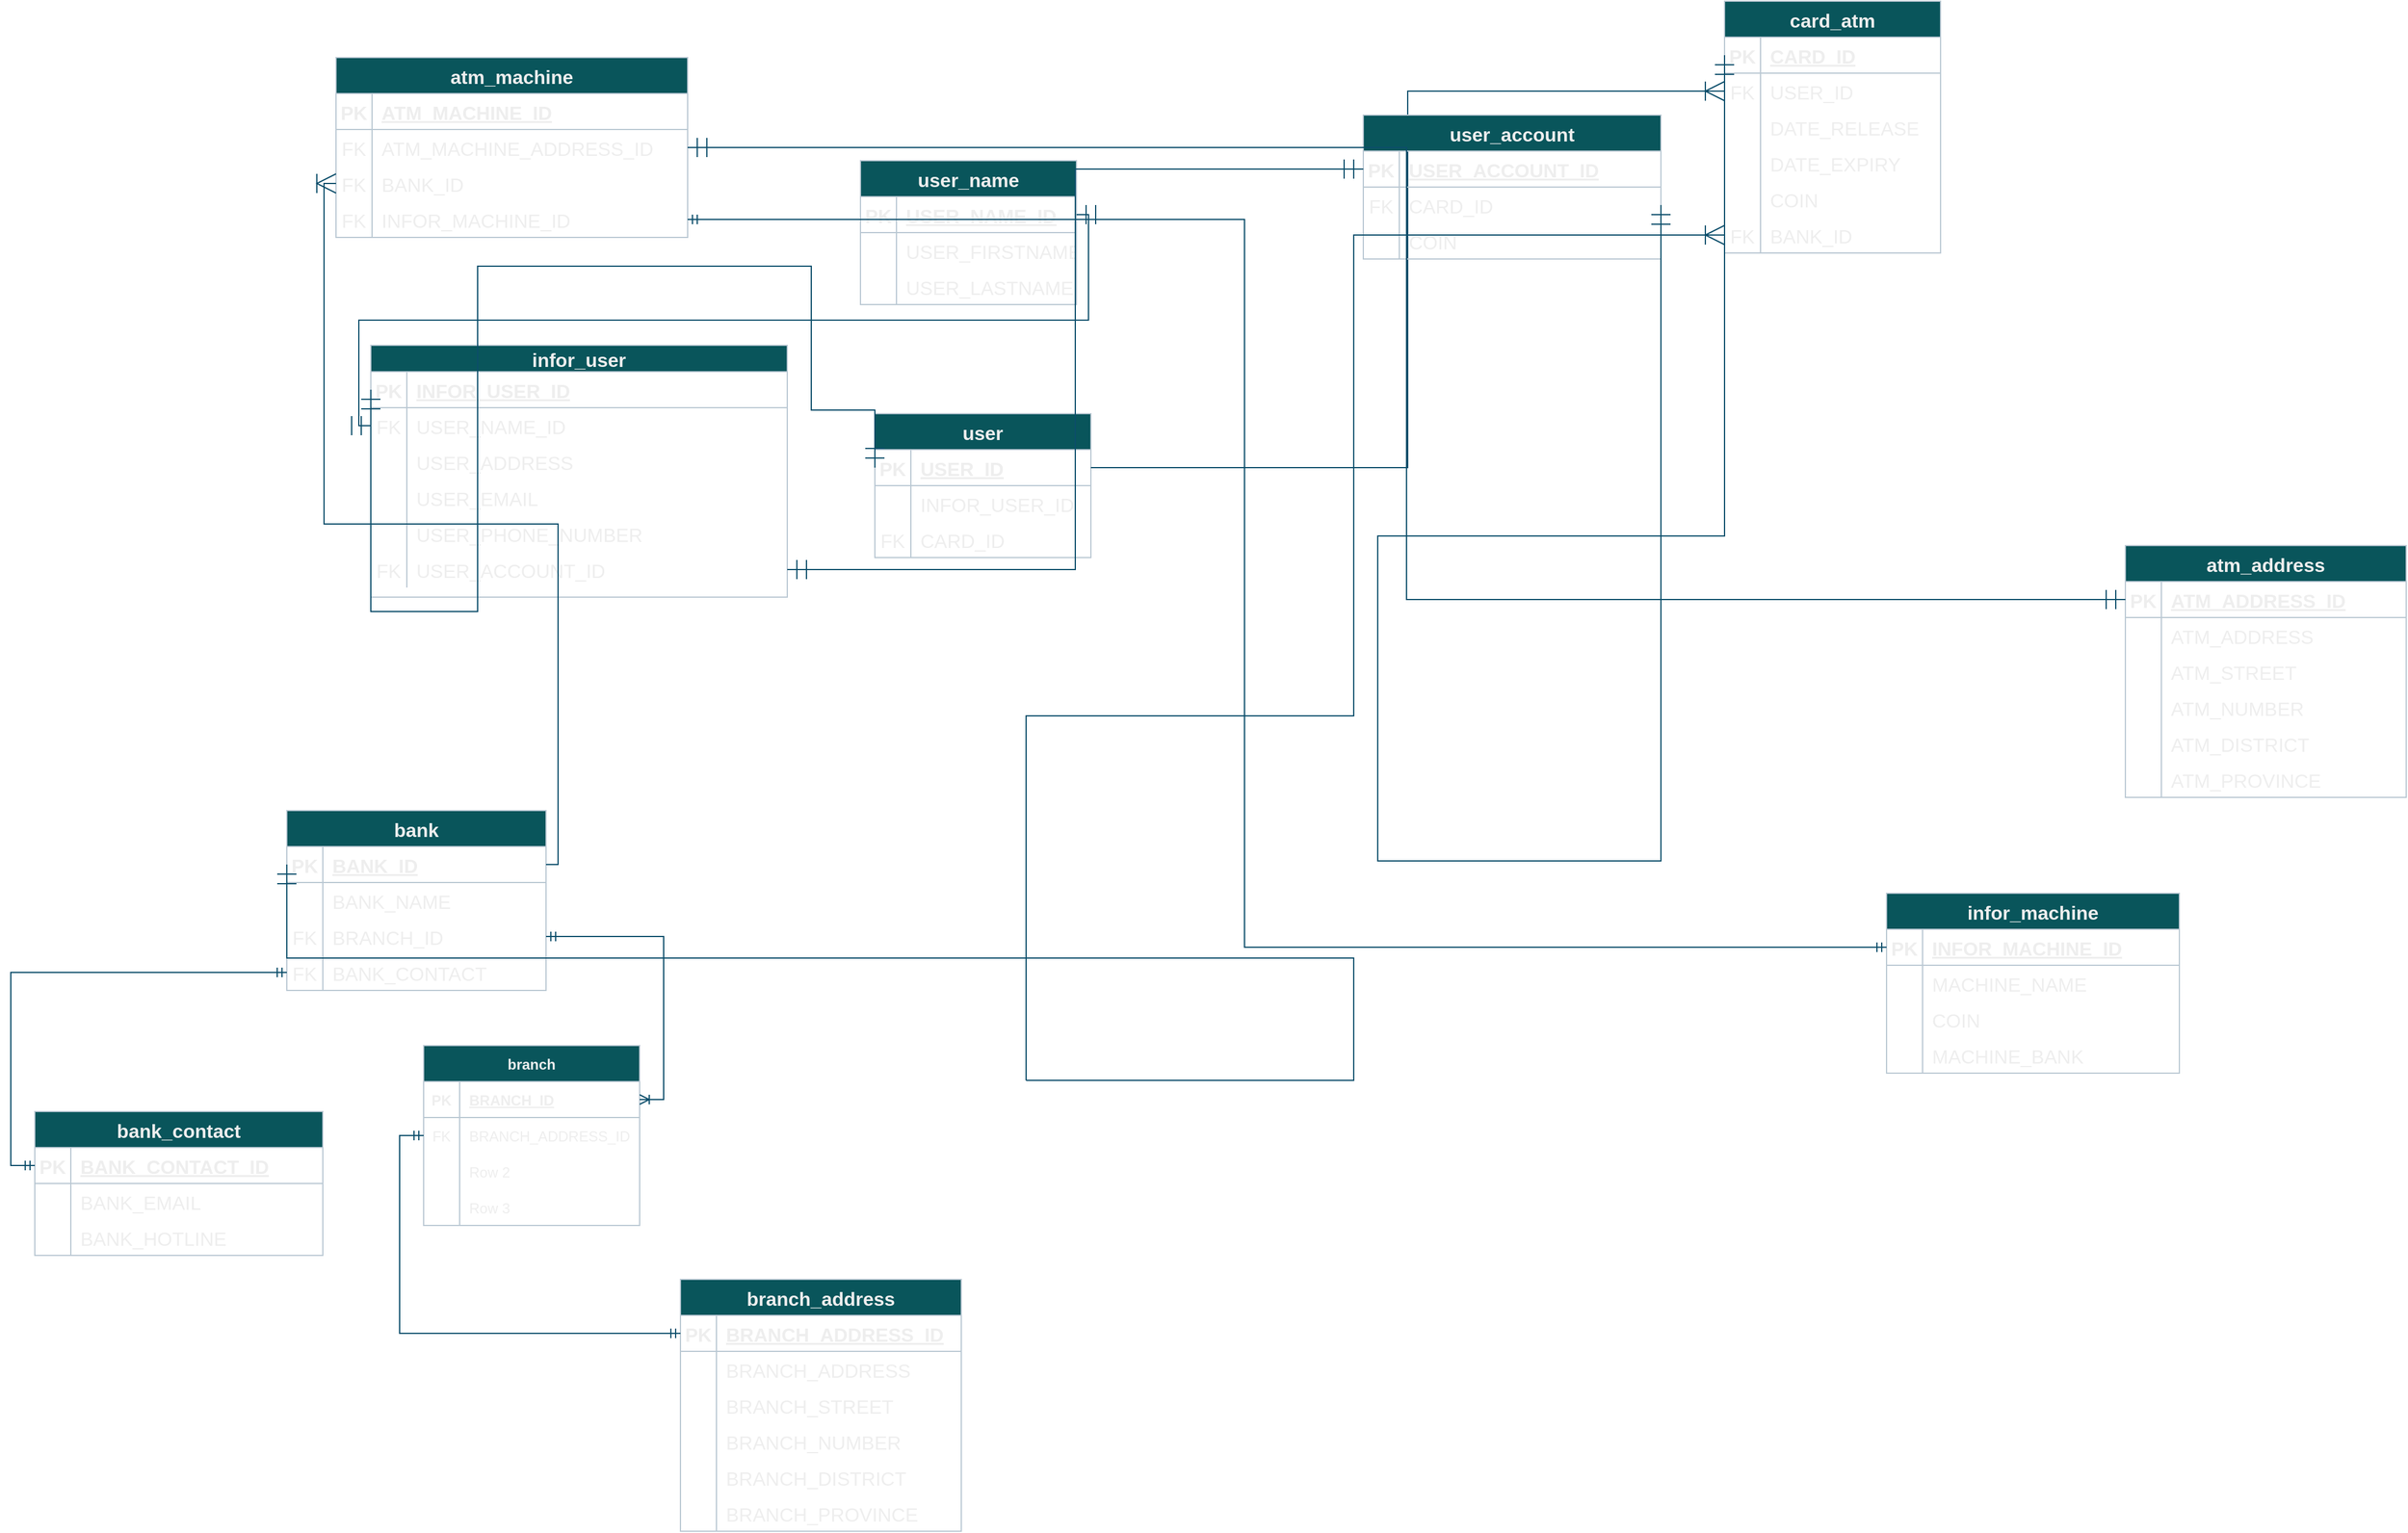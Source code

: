 <mxfile version="20.7.4" type="github">
  <diagram id="6cpznStejUpgVC8dJE-n" name="Trang-1">
    <mxGraphModel dx="1728" dy="1627" grid="0" gridSize="10" guides="1" tooltips="1" connect="1" arrows="1" fold="1" page="1" pageScale="1" pageWidth="827" pageHeight="1169" math="0" shadow="0">
      <root>
        <mxCell id="0" />
        <mxCell id="1" parent="0" />
        <mxCell id="HmvhqRgsKepvLTDn4VfP-1" value="card_atm" style="shape=table;startSize=30;container=1;collapsible=1;childLayout=tableLayout;fixedRows=1;rowLines=0;fontStyle=1;align=center;resizeLast=1;strokeColor=#BAC8D3;fontSize=16;fontColor=#EEEEEE;fillColor=#09555B;labelBackgroundColor=none;" vertex="1" parent="1">
          <mxGeometry x="705" y="-571" width="180" height="210" as="geometry" />
        </mxCell>
        <mxCell id="HmvhqRgsKepvLTDn4VfP-2" value="" style="shape=tableRow;horizontal=0;startSize=0;swimlaneHead=0;swimlaneBody=0;fillColor=none;collapsible=0;dropTarget=0;points=[[0,0.5],[1,0.5]];portConstraint=eastwest;top=0;left=0;right=0;bottom=1;strokeColor=#BAC8D3;fontSize=16;fontColor=#EEEEEE;labelBackgroundColor=none;" vertex="1" parent="HmvhqRgsKepvLTDn4VfP-1">
          <mxGeometry y="30" width="180" height="30" as="geometry" />
        </mxCell>
        <mxCell id="HmvhqRgsKepvLTDn4VfP-3" value="PK" style="shape=partialRectangle;connectable=0;fillColor=none;top=0;left=0;bottom=0;right=0;fontStyle=1;overflow=hidden;strokeColor=#BAC8D3;fontSize=16;fontColor=#EEEEEE;labelBackgroundColor=none;" vertex="1" parent="HmvhqRgsKepvLTDn4VfP-2">
          <mxGeometry width="30" height="30" as="geometry">
            <mxRectangle width="30" height="30" as="alternateBounds" />
          </mxGeometry>
        </mxCell>
        <mxCell id="HmvhqRgsKepvLTDn4VfP-4" value="CARD_ID" style="shape=partialRectangle;connectable=0;fillColor=none;top=0;left=0;bottom=0;right=0;align=left;spacingLeft=6;fontStyle=5;overflow=hidden;strokeColor=#BAC8D3;fontSize=16;fontColor=#EEEEEE;labelBackgroundColor=none;" vertex="1" parent="HmvhqRgsKepvLTDn4VfP-2">
          <mxGeometry x="30" width="150" height="30" as="geometry">
            <mxRectangle width="150" height="30" as="alternateBounds" />
          </mxGeometry>
        </mxCell>
        <mxCell id="HmvhqRgsKepvLTDn4VfP-5" value="" style="shape=tableRow;horizontal=0;startSize=0;swimlaneHead=0;swimlaneBody=0;fillColor=none;collapsible=0;dropTarget=0;points=[[0,0.5],[1,0.5]];portConstraint=eastwest;top=0;left=0;right=0;bottom=0;strokeColor=#BAC8D3;fontSize=16;fontColor=#EEEEEE;labelBackgroundColor=none;" vertex="1" parent="HmvhqRgsKepvLTDn4VfP-1">
          <mxGeometry y="60" width="180" height="30" as="geometry" />
        </mxCell>
        <mxCell id="HmvhqRgsKepvLTDn4VfP-6" value="FK" style="shape=partialRectangle;connectable=0;fillColor=none;top=0;left=0;bottom=0;right=0;editable=1;overflow=hidden;strokeColor=#BAC8D3;fontSize=16;fontColor=#EEEEEE;labelBackgroundColor=none;" vertex="1" parent="HmvhqRgsKepvLTDn4VfP-5">
          <mxGeometry width="30" height="30" as="geometry">
            <mxRectangle width="30" height="30" as="alternateBounds" />
          </mxGeometry>
        </mxCell>
        <mxCell id="HmvhqRgsKepvLTDn4VfP-7" value="USER_ID" style="shape=partialRectangle;connectable=0;fillColor=none;top=0;left=0;bottom=0;right=0;align=left;spacingLeft=6;overflow=hidden;strokeColor=#BAC8D3;fontSize=16;fontColor=#EEEEEE;labelBackgroundColor=none;" vertex="1" parent="HmvhqRgsKepvLTDn4VfP-5">
          <mxGeometry x="30" width="150" height="30" as="geometry">
            <mxRectangle width="150" height="30" as="alternateBounds" />
          </mxGeometry>
        </mxCell>
        <mxCell id="HmvhqRgsKepvLTDn4VfP-8" value="" style="shape=tableRow;horizontal=0;startSize=0;swimlaneHead=0;swimlaneBody=0;fillColor=none;collapsible=0;dropTarget=0;points=[[0,0.5],[1,0.5]];portConstraint=eastwest;top=0;left=0;right=0;bottom=0;strokeColor=#BAC8D3;fontSize=16;fontColor=#EEEEEE;labelBackgroundColor=none;" vertex="1" parent="HmvhqRgsKepvLTDn4VfP-1">
          <mxGeometry y="90" width="180" height="30" as="geometry" />
        </mxCell>
        <mxCell id="HmvhqRgsKepvLTDn4VfP-9" value="" style="shape=partialRectangle;connectable=0;fillColor=none;top=0;left=0;bottom=0;right=0;editable=1;overflow=hidden;strokeColor=#BAC8D3;fontSize=16;fontColor=#EEEEEE;labelBackgroundColor=none;" vertex="1" parent="HmvhqRgsKepvLTDn4VfP-8">
          <mxGeometry width="30" height="30" as="geometry">
            <mxRectangle width="30" height="30" as="alternateBounds" />
          </mxGeometry>
        </mxCell>
        <mxCell id="HmvhqRgsKepvLTDn4VfP-10" value="DATE_RELEASE" style="shape=partialRectangle;connectable=0;fillColor=none;top=0;left=0;bottom=0;right=0;align=left;spacingLeft=6;overflow=hidden;strokeColor=#BAC8D3;fontSize=16;fontColor=#EEEEEE;labelBackgroundColor=none;" vertex="1" parent="HmvhqRgsKepvLTDn4VfP-8">
          <mxGeometry x="30" width="150" height="30" as="geometry">
            <mxRectangle width="150" height="30" as="alternateBounds" />
          </mxGeometry>
        </mxCell>
        <mxCell id="HmvhqRgsKepvLTDn4VfP-11" value="" style="shape=tableRow;horizontal=0;startSize=0;swimlaneHead=0;swimlaneBody=0;fillColor=none;collapsible=0;dropTarget=0;points=[[0,0.5],[1,0.5]];portConstraint=eastwest;top=0;left=0;right=0;bottom=0;strokeColor=#BAC8D3;fontSize=16;fontColor=#EEEEEE;labelBackgroundColor=none;" vertex="1" parent="HmvhqRgsKepvLTDn4VfP-1">
          <mxGeometry y="120" width="180" height="30" as="geometry" />
        </mxCell>
        <mxCell id="HmvhqRgsKepvLTDn4VfP-12" value="" style="shape=partialRectangle;connectable=0;fillColor=none;top=0;left=0;bottom=0;right=0;editable=1;overflow=hidden;strokeColor=#BAC8D3;fontSize=16;fontColor=#EEEEEE;labelBackgroundColor=none;" vertex="1" parent="HmvhqRgsKepvLTDn4VfP-11">
          <mxGeometry width="30" height="30" as="geometry">
            <mxRectangle width="30" height="30" as="alternateBounds" />
          </mxGeometry>
        </mxCell>
        <mxCell id="HmvhqRgsKepvLTDn4VfP-13" value="DATE_EXPIRY" style="shape=partialRectangle;connectable=0;fillColor=none;top=0;left=0;bottom=0;right=0;align=left;spacingLeft=6;overflow=hidden;strokeColor=#BAC8D3;fontSize=16;fontColor=#EEEEEE;labelBackgroundColor=none;" vertex="1" parent="HmvhqRgsKepvLTDn4VfP-11">
          <mxGeometry x="30" width="150" height="30" as="geometry">
            <mxRectangle width="150" height="30" as="alternateBounds" />
          </mxGeometry>
        </mxCell>
        <mxCell id="HmvhqRgsKepvLTDn4VfP-79" value="" style="shape=tableRow;horizontal=0;startSize=0;swimlaneHead=0;swimlaneBody=0;fillColor=none;collapsible=0;dropTarget=0;points=[[0,0.5],[1,0.5]];portConstraint=eastwest;top=0;left=0;right=0;bottom=0;strokeColor=#BAC8D3;fontSize=16;fontColor=#EEEEEE;labelBackgroundColor=none;" vertex="1" parent="HmvhqRgsKepvLTDn4VfP-1">
          <mxGeometry y="150" width="180" height="30" as="geometry" />
        </mxCell>
        <mxCell id="HmvhqRgsKepvLTDn4VfP-80" value="" style="shape=partialRectangle;connectable=0;fillColor=none;top=0;left=0;bottom=0;right=0;editable=1;overflow=hidden;strokeColor=#BAC8D3;fontSize=16;fontColor=#EEEEEE;labelBackgroundColor=none;" vertex="1" parent="HmvhqRgsKepvLTDn4VfP-79">
          <mxGeometry width="30" height="30" as="geometry">
            <mxRectangle width="30" height="30" as="alternateBounds" />
          </mxGeometry>
        </mxCell>
        <mxCell id="HmvhqRgsKepvLTDn4VfP-81" value="COIN" style="shape=partialRectangle;connectable=0;fillColor=none;top=0;left=0;bottom=0;right=0;align=left;spacingLeft=6;overflow=hidden;strokeColor=#BAC8D3;fontSize=16;fontColor=#EEEEEE;labelBackgroundColor=none;" vertex="1" parent="HmvhqRgsKepvLTDn4VfP-79">
          <mxGeometry x="30" width="150" height="30" as="geometry">
            <mxRectangle width="150" height="30" as="alternateBounds" />
          </mxGeometry>
        </mxCell>
        <mxCell id="HmvhqRgsKepvLTDn4VfP-217" value="" style="shape=tableRow;horizontal=0;startSize=0;swimlaneHead=0;swimlaneBody=0;fillColor=none;collapsible=0;dropTarget=0;points=[[0,0.5],[1,0.5]];portConstraint=eastwest;top=0;left=0;right=0;bottom=0;strokeColor=#BAC8D3;fontSize=16;fontColor=#EEEEEE;labelBackgroundColor=none;" vertex="1" parent="HmvhqRgsKepvLTDn4VfP-1">
          <mxGeometry y="180" width="180" height="30" as="geometry" />
        </mxCell>
        <mxCell id="HmvhqRgsKepvLTDn4VfP-218" value="FK" style="shape=partialRectangle;connectable=0;fillColor=none;top=0;left=0;bottom=0;right=0;editable=1;overflow=hidden;strokeColor=#BAC8D3;fontSize=16;fontColor=#EEEEEE;labelBackgroundColor=none;" vertex="1" parent="HmvhqRgsKepvLTDn4VfP-217">
          <mxGeometry width="30" height="30" as="geometry">
            <mxRectangle width="30" height="30" as="alternateBounds" />
          </mxGeometry>
        </mxCell>
        <mxCell id="HmvhqRgsKepvLTDn4VfP-219" value="BANK_ID" style="shape=partialRectangle;connectable=0;fillColor=none;top=0;left=0;bottom=0;right=0;align=left;spacingLeft=6;overflow=hidden;strokeColor=#BAC8D3;fontSize=16;fontColor=#EEEEEE;labelBackgroundColor=none;" vertex="1" parent="HmvhqRgsKepvLTDn4VfP-217">
          <mxGeometry x="30" width="150" height="30" as="geometry">
            <mxRectangle width="150" height="30" as="alternateBounds" />
          </mxGeometry>
        </mxCell>
        <mxCell id="HmvhqRgsKepvLTDn4VfP-14" value="atm_machine" style="shape=table;startSize=30;container=1;collapsible=1;childLayout=tableLayout;fixedRows=1;rowLines=0;fontStyle=1;align=center;resizeLast=1;strokeColor=#BAC8D3;fontSize=16;fontColor=#EEEEEE;fillColor=#09555B;labelBackgroundColor=none;" vertex="1" parent="1">
          <mxGeometry x="-452" y="-524" width="293" height="150" as="geometry">
            <mxRectangle x="605" y="-25" width="137" height="31" as="alternateBounds" />
          </mxGeometry>
        </mxCell>
        <mxCell id="HmvhqRgsKepvLTDn4VfP-15" value="" style="shape=tableRow;horizontal=0;startSize=0;swimlaneHead=0;swimlaneBody=0;fillColor=none;collapsible=0;dropTarget=0;points=[[0,0.5],[1,0.5]];portConstraint=eastwest;top=0;left=0;right=0;bottom=1;strokeColor=#BAC8D3;fontSize=16;fontColor=#EEEEEE;labelBackgroundColor=none;" vertex="1" parent="HmvhqRgsKepvLTDn4VfP-14">
          <mxGeometry y="30" width="293" height="30" as="geometry" />
        </mxCell>
        <mxCell id="HmvhqRgsKepvLTDn4VfP-16" value="PK" style="shape=partialRectangle;connectable=0;fillColor=none;top=0;left=0;bottom=0;right=0;fontStyle=1;overflow=hidden;strokeColor=#BAC8D3;fontSize=16;fontColor=#EEEEEE;labelBackgroundColor=none;" vertex="1" parent="HmvhqRgsKepvLTDn4VfP-15">
          <mxGeometry width="30" height="30" as="geometry">
            <mxRectangle width="30" height="30" as="alternateBounds" />
          </mxGeometry>
        </mxCell>
        <mxCell id="HmvhqRgsKepvLTDn4VfP-17" value="ATM_MACHINE_ID" style="shape=partialRectangle;connectable=0;fillColor=none;top=0;left=0;bottom=0;right=0;align=left;spacingLeft=6;fontStyle=5;overflow=hidden;strokeColor=#BAC8D3;fontSize=16;fontColor=#EEEEEE;labelBackgroundColor=none;" vertex="1" parent="HmvhqRgsKepvLTDn4VfP-15">
          <mxGeometry x="30" width="263" height="30" as="geometry">
            <mxRectangle width="263" height="30" as="alternateBounds" />
          </mxGeometry>
        </mxCell>
        <mxCell id="HmvhqRgsKepvLTDn4VfP-18" value="" style="shape=tableRow;horizontal=0;startSize=0;swimlaneHead=0;swimlaneBody=0;fillColor=none;collapsible=0;dropTarget=0;points=[[0,0.5],[1,0.5]];portConstraint=eastwest;top=0;left=0;right=0;bottom=0;strokeColor=#BAC8D3;fontSize=16;fontColor=#EEEEEE;labelBackgroundColor=none;" vertex="1" parent="HmvhqRgsKepvLTDn4VfP-14">
          <mxGeometry y="60" width="293" height="30" as="geometry" />
        </mxCell>
        <mxCell id="HmvhqRgsKepvLTDn4VfP-19" value="FK" style="shape=partialRectangle;connectable=0;fillColor=none;top=0;left=0;bottom=0;right=0;editable=1;overflow=hidden;strokeColor=#BAC8D3;fontSize=16;fontColor=#EEEEEE;labelBackgroundColor=none;" vertex="1" parent="HmvhqRgsKepvLTDn4VfP-18">
          <mxGeometry width="30" height="30" as="geometry">
            <mxRectangle width="30" height="30" as="alternateBounds" />
          </mxGeometry>
        </mxCell>
        <mxCell id="HmvhqRgsKepvLTDn4VfP-20" value="ATM_MACHINE_ADDRESS_ID" style="shape=partialRectangle;connectable=0;fillColor=none;top=0;left=0;bottom=0;right=0;align=left;spacingLeft=6;overflow=hidden;strokeColor=#BAC8D3;fontSize=16;fontColor=#EEEEEE;labelBackgroundColor=none;" vertex="1" parent="HmvhqRgsKepvLTDn4VfP-18">
          <mxGeometry x="30" width="263" height="30" as="geometry">
            <mxRectangle width="263" height="30" as="alternateBounds" />
          </mxGeometry>
        </mxCell>
        <mxCell id="HmvhqRgsKepvLTDn4VfP-21" value="" style="shape=tableRow;horizontal=0;startSize=0;swimlaneHead=0;swimlaneBody=0;fillColor=none;collapsible=0;dropTarget=0;points=[[0,0.5],[1,0.5]];portConstraint=eastwest;top=0;left=0;right=0;bottom=0;strokeColor=#BAC8D3;fontSize=16;fontColor=#EEEEEE;labelBackgroundColor=none;" vertex="1" parent="HmvhqRgsKepvLTDn4VfP-14">
          <mxGeometry y="90" width="293" height="30" as="geometry" />
        </mxCell>
        <mxCell id="HmvhqRgsKepvLTDn4VfP-22" value="FK" style="shape=partialRectangle;connectable=0;fillColor=none;top=0;left=0;bottom=0;right=0;editable=1;overflow=hidden;strokeColor=#BAC8D3;fontSize=16;fontColor=#EEEEEE;labelBackgroundColor=none;" vertex="1" parent="HmvhqRgsKepvLTDn4VfP-21">
          <mxGeometry width="30" height="30" as="geometry">
            <mxRectangle width="30" height="30" as="alternateBounds" />
          </mxGeometry>
        </mxCell>
        <mxCell id="HmvhqRgsKepvLTDn4VfP-23" value="BANK_ID" style="shape=partialRectangle;connectable=0;fillColor=none;top=0;left=0;bottom=0;right=0;align=left;spacingLeft=6;overflow=hidden;strokeColor=#BAC8D3;fontSize=16;fontColor=#EEEEEE;labelBackgroundColor=none;" vertex="1" parent="HmvhqRgsKepvLTDn4VfP-21">
          <mxGeometry x="30" width="263" height="30" as="geometry">
            <mxRectangle width="263" height="30" as="alternateBounds" />
          </mxGeometry>
        </mxCell>
        <mxCell id="HmvhqRgsKepvLTDn4VfP-40" value="" style="shape=tableRow;horizontal=0;startSize=0;swimlaneHead=0;swimlaneBody=0;fillColor=none;collapsible=0;dropTarget=0;points=[[0,0.5],[1,0.5]];portConstraint=eastwest;top=0;left=0;right=0;bottom=0;strokeColor=#BAC8D3;fontSize=16;fontColor=#EEEEEE;labelBackgroundColor=none;" vertex="1" parent="HmvhqRgsKepvLTDn4VfP-14">
          <mxGeometry y="120" width="293" height="30" as="geometry" />
        </mxCell>
        <mxCell id="HmvhqRgsKepvLTDn4VfP-41" value="FK" style="shape=partialRectangle;connectable=0;fillColor=none;top=0;left=0;bottom=0;right=0;editable=1;overflow=hidden;strokeColor=#BAC8D3;fontSize=16;fontColor=#EEEEEE;labelBackgroundColor=none;" vertex="1" parent="HmvhqRgsKepvLTDn4VfP-40">
          <mxGeometry width="30" height="30" as="geometry">
            <mxRectangle width="30" height="30" as="alternateBounds" />
          </mxGeometry>
        </mxCell>
        <mxCell id="HmvhqRgsKepvLTDn4VfP-42" value="INFOR_MACHINE_ID" style="shape=partialRectangle;connectable=0;fillColor=none;top=0;left=0;bottom=0;right=0;align=left;spacingLeft=6;overflow=hidden;strokeColor=#BAC8D3;fontSize=16;fontColor=#EEEEEE;labelBackgroundColor=none;" vertex="1" parent="HmvhqRgsKepvLTDn4VfP-40">
          <mxGeometry x="30" width="263" height="30" as="geometry">
            <mxRectangle width="263" height="30" as="alternateBounds" />
          </mxGeometry>
        </mxCell>
        <mxCell id="HmvhqRgsKepvLTDn4VfP-27" value="bank" style="shape=table;startSize=30;container=1;collapsible=1;childLayout=tableLayout;fixedRows=1;rowLines=0;fontStyle=1;align=center;resizeLast=1;strokeColor=#BAC8D3;fontSize=16;fontColor=#EEEEEE;fillColor=#09555B;labelBackgroundColor=none;" vertex="1" parent="1">
          <mxGeometry x="-493" y="104" width="216" height="150" as="geometry" />
        </mxCell>
        <mxCell id="HmvhqRgsKepvLTDn4VfP-28" value="" style="shape=tableRow;horizontal=0;startSize=0;swimlaneHead=0;swimlaneBody=0;fillColor=none;collapsible=0;dropTarget=0;points=[[0,0.5],[1,0.5]];portConstraint=eastwest;top=0;left=0;right=0;bottom=1;strokeColor=#BAC8D3;fontSize=16;fontColor=#EEEEEE;labelBackgroundColor=none;" vertex="1" parent="HmvhqRgsKepvLTDn4VfP-27">
          <mxGeometry y="30" width="216" height="30" as="geometry" />
        </mxCell>
        <mxCell id="HmvhqRgsKepvLTDn4VfP-29" value="PK" style="shape=partialRectangle;connectable=0;fillColor=none;top=0;left=0;bottom=0;right=0;fontStyle=1;overflow=hidden;strokeColor=#BAC8D3;fontSize=16;fontColor=#EEEEEE;labelBackgroundColor=none;" vertex="1" parent="HmvhqRgsKepvLTDn4VfP-28">
          <mxGeometry width="30" height="30" as="geometry">
            <mxRectangle width="30" height="30" as="alternateBounds" />
          </mxGeometry>
        </mxCell>
        <mxCell id="HmvhqRgsKepvLTDn4VfP-30" value="BANK_ID" style="shape=partialRectangle;connectable=0;fillColor=none;top=0;left=0;bottom=0;right=0;align=left;spacingLeft=6;fontStyle=5;overflow=hidden;strokeColor=#BAC8D3;fontSize=16;fontColor=#EEEEEE;labelBackgroundColor=none;" vertex="1" parent="HmvhqRgsKepvLTDn4VfP-28">
          <mxGeometry x="30" width="186" height="30" as="geometry">
            <mxRectangle width="186" height="30" as="alternateBounds" />
          </mxGeometry>
        </mxCell>
        <mxCell id="HmvhqRgsKepvLTDn4VfP-31" value="" style="shape=tableRow;horizontal=0;startSize=0;swimlaneHead=0;swimlaneBody=0;fillColor=none;collapsible=0;dropTarget=0;points=[[0,0.5],[1,0.5]];portConstraint=eastwest;top=0;left=0;right=0;bottom=0;strokeColor=#BAC8D3;fontSize=16;fontColor=#EEEEEE;labelBackgroundColor=none;" vertex="1" parent="HmvhqRgsKepvLTDn4VfP-27">
          <mxGeometry y="60" width="216" height="30" as="geometry" />
        </mxCell>
        <mxCell id="HmvhqRgsKepvLTDn4VfP-32" value="" style="shape=partialRectangle;connectable=0;fillColor=none;top=0;left=0;bottom=0;right=0;editable=1;overflow=hidden;strokeColor=#BAC8D3;fontSize=16;fontColor=#EEEEEE;labelBackgroundColor=none;" vertex="1" parent="HmvhqRgsKepvLTDn4VfP-31">
          <mxGeometry width="30" height="30" as="geometry">
            <mxRectangle width="30" height="30" as="alternateBounds" />
          </mxGeometry>
        </mxCell>
        <mxCell id="HmvhqRgsKepvLTDn4VfP-33" value="BANK_NAME" style="shape=partialRectangle;connectable=0;fillColor=none;top=0;left=0;bottom=0;right=0;align=left;spacingLeft=6;overflow=hidden;strokeColor=#BAC8D3;fontSize=16;fontColor=#EEEEEE;labelBackgroundColor=none;" vertex="1" parent="HmvhqRgsKepvLTDn4VfP-31">
          <mxGeometry x="30" width="186" height="30" as="geometry">
            <mxRectangle width="186" height="30" as="alternateBounds" />
          </mxGeometry>
        </mxCell>
        <mxCell id="HmvhqRgsKepvLTDn4VfP-37" value="" style="shape=tableRow;horizontal=0;startSize=0;swimlaneHead=0;swimlaneBody=0;fillColor=none;collapsible=0;dropTarget=0;points=[[0,0.5],[1,0.5]];portConstraint=eastwest;top=0;left=0;right=0;bottom=0;strokeColor=#BAC8D3;fontSize=16;fontColor=#EEEEEE;labelBackgroundColor=none;" vertex="1" parent="HmvhqRgsKepvLTDn4VfP-27">
          <mxGeometry y="90" width="216" height="30" as="geometry" />
        </mxCell>
        <mxCell id="HmvhqRgsKepvLTDn4VfP-38" value="FK" style="shape=partialRectangle;connectable=0;fillColor=none;top=0;left=0;bottom=0;right=0;editable=1;overflow=hidden;strokeColor=#BAC8D3;fontSize=16;fontColor=#EEEEEE;labelBackgroundColor=none;" vertex="1" parent="HmvhqRgsKepvLTDn4VfP-37">
          <mxGeometry width="30" height="30" as="geometry">
            <mxRectangle width="30" height="30" as="alternateBounds" />
          </mxGeometry>
        </mxCell>
        <mxCell id="HmvhqRgsKepvLTDn4VfP-39" value="BRANCH_ID" style="shape=partialRectangle;connectable=0;fillColor=none;top=0;left=0;bottom=0;right=0;align=left;spacingLeft=6;overflow=hidden;strokeColor=#BAC8D3;fontSize=16;fontColor=#EEEEEE;labelBackgroundColor=none;" vertex="1" parent="HmvhqRgsKepvLTDn4VfP-37">
          <mxGeometry x="30" width="186" height="30" as="geometry">
            <mxRectangle width="186" height="30" as="alternateBounds" />
          </mxGeometry>
        </mxCell>
        <mxCell id="HmvhqRgsKepvLTDn4VfP-256" value="" style="shape=tableRow;horizontal=0;startSize=0;swimlaneHead=0;swimlaneBody=0;fillColor=none;collapsible=0;dropTarget=0;points=[[0,0.5],[1,0.5]];portConstraint=eastwest;top=0;left=0;right=0;bottom=0;strokeColor=#BAC8D3;fontSize=16;fontColor=#EEEEEE;labelBackgroundColor=none;" vertex="1" parent="HmvhqRgsKepvLTDn4VfP-27">
          <mxGeometry y="120" width="216" height="30" as="geometry" />
        </mxCell>
        <mxCell id="HmvhqRgsKepvLTDn4VfP-257" value="FK" style="shape=partialRectangle;connectable=0;fillColor=none;top=0;left=0;bottom=0;right=0;editable=1;overflow=hidden;strokeColor=#BAC8D3;fontSize=16;fontColor=#EEEEEE;labelBackgroundColor=none;" vertex="1" parent="HmvhqRgsKepvLTDn4VfP-256">
          <mxGeometry width="30" height="30" as="geometry">
            <mxRectangle width="30" height="30" as="alternateBounds" />
          </mxGeometry>
        </mxCell>
        <mxCell id="HmvhqRgsKepvLTDn4VfP-258" value="BANK_CONTACT" style="shape=partialRectangle;connectable=0;fillColor=none;top=0;left=0;bottom=0;right=0;align=left;spacingLeft=6;overflow=hidden;strokeColor=#BAC8D3;fontSize=16;fontColor=#EEEEEE;labelBackgroundColor=none;" vertex="1" parent="HmvhqRgsKepvLTDn4VfP-256">
          <mxGeometry x="30" width="186" height="30" as="geometry">
            <mxRectangle width="186" height="30" as="alternateBounds" />
          </mxGeometry>
        </mxCell>
        <mxCell id="HmvhqRgsKepvLTDn4VfP-43" value="user" style="shape=table;startSize=30;container=1;collapsible=1;childLayout=tableLayout;fixedRows=1;rowLines=0;fontStyle=1;align=center;resizeLast=1;strokeColor=#BAC8D3;fontSize=16;fontColor=#EEEEEE;fillColor=#09555B;labelBackgroundColor=none;" vertex="1" parent="1">
          <mxGeometry x="-3" y="-227" width="180" height="120" as="geometry" />
        </mxCell>
        <mxCell id="HmvhqRgsKepvLTDn4VfP-44" value="" style="shape=tableRow;horizontal=0;startSize=0;swimlaneHead=0;swimlaneBody=0;fillColor=none;collapsible=0;dropTarget=0;points=[[0,0.5],[1,0.5]];portConstraint=eastwest;top=0;left=0;right=0;bottom=1;strokeColor=#BAC8D3;fontSize=16;fontColor=#EEEEEE;labelBackgroundColor=none;" vertex="1" parent="HmvhqRgsKepvLTDn4VfP-43">
          <mxGeometry y="30" width="180" height="30" as="geometry" />
        </mxCell>
        <mxCell id="HmvhqRgsKepvLTDn4VfP-45" value="PK" style="shape=partialRectangle;connectable=0;fillColor=none;top=0;left=0;bottom=0;right=0;fontStyle=1;overflow=hidden;strokeColor=#BAC8D3;fontSize=16;fontColor=#EEEEEE;labelBackgroundColor=none;" vertex="1" parent="HmvhqRgsKepvLTDn4VfP-44">
          <mxGeometry width="30" height="30" as="geometry">
            <mxRectangle width="30" height="30" as="alternateBounds" />
          </mxGeometry>
        </mxCell>
        <mxCell id="HmvhqRgsKepvLTDn4VfP-46" value="USER_ID" style="shape=partialRectangle;connectable=0;fillColor=none;top=0;left=0;bottom=0;right=0;align=left;spacingLeft=6;fontStyle=5;overflow=hidden;strokeColor=#BAC8D3;fontSize=16;fontColor=#EEEEEE;labelBackgroundColor=none;" vertex="1" parent="HmvhqRgsKepvLTDn4VfP-44">
          <mxGeometry x="30" width="150" height="30" as="geometry">
            <mxRectangle width="150" height="30" as="alternateBounds" />
          </mxGeometry>
        </mxCell>
        <mxCell id="HmvhqRgsKepvLTDn4VfP-47" value="" style="shape=tableRow;horizontal=0;startSize=0;swimlaneHead=0;swimlaneBody=0;fillColor=none;collapsible=0;dropTarget=0;points=[[0,0.5],[1,0.5]];portConstraint=eastwest;top=0;left=0;right=0;bottom=0;strokeColor=#BAC8D3;fontSize=16;fontColor=#EEEEEE;labelBackgroundColor=none;" vertex="1" parent="HmvhqRgsKepvLTDn4VfP-43">
          <mxGeometry y="60" width="180" height="30" as="geometry" />
        </mxCell>
        <mxCell id="HmvhqRgsKepvLTDn4VfP-48" value="" style="shape=partialRectangle;connectable=0;fillColor=none;top=0;left=0;bottom=0;right=0;editable=1;overflow=hidden;strokeColor=#BAC8D3;fontSize=16;fontColor=#EEEEEE;labelBackgroundColor=none;" vertex="1" parent="HmvhqRgsKepvLTDn4VfP-47">
          <mxGeometry width="30" height="30" as="geometry">
            <mxRectangle width="30" height="30" as="alternateBounds" />
          </mxGeometry>
        </mxCell>
        <mxCell id="HmvhqRgsKepvLTDn4VfP-49" value="INFOR_USER_ID" style="shape=partialRectangle;connectable=0;fillColor=none;top=0;left=0;bottom=0;right=0;align=left;spacingLeft=6;overflow=hidden;strokeColor=#BAC8D3;fontSize=16;fontColor=#EEEEEE;labelBackgroundColor=none;" vertex="1" parent="HmvhqRgsKepvLTDn4VfP-47">
          <mxGeometry x="30" width="150" height="30" as="geometry">
            <mxRectangle width="150" height="30" as="alternateBounds" />
          </mxGeometry>
        </mxCell>
        <mxCell id="HmvhqRgsKepvLTDn4VfP-50" value="" style="shape=tableRow;horizontal=0;startSize=0;swimlaneHead=0;swimlaneBody=0;fillColor=none;collapsible=0;dropTarget=0;points=[[0,0.5],[1,0.5]];portConstraint=eastwest;top=0;left=0;right=0;bottom=0;strokeColor=#BAC8D3;fontSize=16;fontColor=#EEEEEE;labelBackgroundColor=none;" vertex="1" parent="HmvhqRgsKepvLTDn4VfP-43">
          <mxGeometry y="90" width="180" height="30" as="geometry" />
        </mxCell>
        <mxCell id="HmvhqRgsKepvLTDn4VfP-51" value="FK" style="shape=partialRectangle;connectable=0;fillColor=none;top=0;left=0;bottom=0;right=0;editable=1;overflow=hidden;strokeColor=#BAC8D3;fontSize=16;fontColor=#EEEEEE;labelBackgroundColor=none;" vertex="1" parent="HmvhqRgsKepvLTDn4VfP-50">
          <mxGeometry width="30" height="30" as="geometry">
            <mxRectangle width="30" height="30" as="alternateBounds" />
          </mxGeometry>
        </mxCell>
        <mxCell id="HmvhqRgsKepvLTDn4VfP-52" value="CARD_ID" style="shape=partialRectangle;connectable=0;fillColor=none;top=0;left=0;bottom=0;right=0;align=left;spacingLeft=6;overflow=hidden;strokeColor=#BAC8D3;fontSize=16;fontColor=#EEEEEE;labelBackgroundColor=none;" vertex="1" parent="HmvhqRgsKepvLTDn4VfP-50">
          <mxGeometry x="30" width="150" height="30" as="geometry">
            <mxRectangle width="150" height="30" as="alternateBounds" />
          </mxGeometry>
        </mxCell>
        <mxCell id="HmvhqRgsKepvLTDn4VfP-60" value="infor_user" style="shape=table;startSize=22;container=1;collapsible=1;childLayout=tableLayout;fixedRows=1;rowLines=0;fontStyle=1;align=center;resizeLast=1;strokeColor=#BAC8D3;fontSize=16;fontColor=#EEEEEE;fillColor=#09555B;labelBackgroundColor=none;" vertex="1" parent="1">
          <mxGeometry x="-423" y="-284" width="347" height="210" as="geometry" />
        </mxCell>
        <mxCell id="HmvhqRgsKepvLTDn4VfP-61" value="" style="shape=tableRow;horizontal=0;startSize=0;swimlaneHead=0;swimlaneBody=0;fillColor=none;collapsible=0;dropTarget=0;points=[[0,0.5],[1,0.5]];portConstraint=eastwest;top=0;left=0;right=0;bottom=1;strokeColor=#BAC8D3;fontSize=16;fontColor=#EEEEEE;labelBackgroundColor=none;" vertex="1" parent="HmvhqRgsKepvLTDn4VfP-60">
          <mxGeometry y="22" width="347" height="30" as="geometry" />
        </mxCell>
        <mxCell id="HmvhqRgsKepvLTDn4VfP-62" value="PK" style="shape=partialRectangle;connectable=0;fillColor=none;top=0;left=0;bottom=0;right=0;fontStyle=1;overflow=hidden;strokeColor=#BAC8D3;fontSize=16;fontColor=#EEEEEE;labelBackgroundColor=none;" vertex="1" parent="HmvhqRgsKepvLTDn4VfP-61">
          <mxGeometry width="30" height="30" as="geometry">
            <mxRectangle width="30" height="30" as="alternateBounds" />
          </mxGeometry>
        </mxCell>
        <mxCell id="HmvhqRgsKepvLTDn4VfP-63" value="INFOR_USER_ID" style="shape=partialRectangle;connectable=0;fillColor=none;top=0;left=0;bottom=0;right=0;align=left;spacingLeft=6;fontStyle=5;overflow=hidden;strokeColor=#BAC8D3;fontSize=16;fontColor=#EEEEEE;labelBackgroundColor=none;" vertex="1" parent="HmvhqRgsKepvLTDn4VfP-61">
          <mxGeometry x="30" width="317" height="30" as="geometry">
            <mxRectangle width="317" height="30" as="alternateBounds" />
          </mxGeometry>
        </mxCell>
        <mxCell id="HmvhqRgsKepvLTDn4VfP-64" value="" style="shape=tableRow;horizontal=0;startSize=0;swimlaneHead=0;swimlaneBody=0;fillColor=none;collapsible=0;dropTarget=0;points=[[0,0.5],[1,0.5]];portConstraint=eastwest;top=0;left=0;right=0;bottom=0;strokeColor=#BAC8D3;fontSize=16;fontColor=#EEEEEE;labelBackgroundColor=none;" vertex="1" parent="HmvhqRgsKepvLTDn4VfP-60">
          <mxGeometry y="52" width="347" height="30" as="geometry" />
        </mxCell>
        <mxCell id="HmvhqRgsKepvLTDn4VfP-65" value="FK" style="shape=partialRectangle;connectable=0;fillColor=none;top=0;left=0;bottom=0;right=0;editable=1;overflow=hidden;strokeColor=#BAC8D3;fontSize=16;fontColor=#EEEEEE;labelBackgroundColor=none;" vertex="1" parent="HmvhqRgsKepvLTDn4VfP-64">
          <mxGeometry width="30" height="30" as="geometry">
            <mxRectangle width="30" height="30" as="alternateBounds" />
          </mxGeometry>
        </mxCell>
        <mxCell id="HmvhqRgsKepvLTDn4VfP-66" value="USER_NAME_ID" style="shape=partialRectangle;connectable=0;fillColor=none;top=0;left=0;bottom=0;right=0;align=left;spacingLeft=6;overflow=hidden;strokeColor=#BAC8D3;fontSize=16;fontColor=#EEEEEE;labelBackgroundColor=none;" vertex="1" parent="HmvhqRgsKepvLTDn4VfP-64">
          <mxGeometry x="30" width="317" height="30" as="geometry">
            <mxRectangle width="317" height="30" as="alternateBounds" />
          </mxGeometry>
        </mxCell>
        <mxCell id="HmvhqRgsKepvLTDn4VfP-67" value="" style="shape=tableRow;horizontal=0;startSize=0;swimlaneHead=0;swimlaneBody=0;fillColor=none;collapsible=0;dropTarget=0;points=[[0,0.5],[1,0.5]];portConstraint=eastwest;top=0;left=0;right=0;bottom=0;strokeColor=#BAC8D3;fontSize=16;fontColor=#EEEEEE;labelBackgroundColor=none;" vertex="1" parent="HmvhqRgsKepvLTDn4VfP-60">
          <mxGeometry y="82" width="347" height="30" as="geometry" />
        </mxCell>
        <mxCell id="HmvhqRgsKepvLTDn4VfP-68" value="" style="shape=partialRectangle;connectable=0;fillColor=none;top=0;left=0;bottom=0;right=0;editable=1;overflow=hidden;strokeColor=#BAC8D3;fontSize=16;fontColor=#EEEEEE;labelBackgroundColor=none;" vertex="1" parent="HmvhqRgsKepvLTDn4VfP-67">
          <mxGeometry width="30" height="30" as="geometry">
            <mxRectangle width="30" height="30" as="alternateBounds" />
          </mxGeometry>
        </mxCell>
        <mxCell id="HmvhqRgsKepvLTDn4VfP-69" value="USER_ADDRESS" style="shape=partialRectangle;connectable=0;fillColor=none;top=0;left=0;bottom=0;right=0;align=left;spacingLeft=6;overflow=hidden;strokeColor=#BAC8D3;fontSize=16;fontColor=#EEEEEE;labelBackgroundColor=none;" vertex="1" parent="HmvhqRgsKepvLTDn4VfP-67">
          <mxGeometry x="30" width="317" height="30" as="geometry">
            <mxRectangle width="317" height="30" as="alternateBounds" />
          </mxGeometry>
        </mxCell>
        <mxCell id="HmvhqRgsKepvLTDn4VfP-70" value="" style="shape=tableRow;horizontal=0;startSize=0;swimlaneHead=0;swimlaneBody=0;fillColor=none;collapsible=0;dropTarget=0;points=[[0,0.5],[1,0.5]];portConstraint=eastwest;top=0;left=0;right=0;bottom=0;strokeColor=#BAC8D3;fontSize=16;fontColor=#EEEEEE;labelBackgroundColor=none;" vertex="1" parent="HmvhqRgsKepvLTDn4VfP-60">
          <mxGeometry y="112" width="347" height="30" as="geometry" />
        </mxCell>
        <mxCell id="HmvhqRgsKepvLTDn4VfP-71" value="" style="shape=partialRectangle;connectable=0;fillColor=none;top=0;left=0;bottom=0;right=0;editable=1;overflow=hidden;strokeColor=#BAC8D3;fontSize=16;fontColor=#EEEEEE;labelBackgroundColor=none;" vertex="1" parent="HmvhqRgsKepvLTDn4VfP-70">
          <mxGeometry width="30" height="30" as="geometry">
            <mxRectangle width="30" height="30" as="alternateBounds" />
          </mxGeometry>
        </mxCell>
        <mxCell id="HmvhqRgsKepvLTDn4VfP-72" value="USER_EMAIL" style="shape=partialRectangle;connectable=0;fillColor=none;top=0;left=0;bottom=0;right=0;align=left;spacingLeft=6;overflow=hidden;strokeColor=#BAC8D3;fontSize=16;fontColor=#EEEEEE;labelBackgroundColor=none;" vertex="1" parent="HmvhqRgsKepvLTDn4VfP-70">
          <mxGeometry x="30" width="317" height="30" as="geometry">
            <mxRectangle width="317" height="30" as="alternateBounds" />
          </mxGeometry>
        </mxCell>
        <mxCell id="HmvhqRgsKepvLTDn4VfP-73" value="" style="shape=tableRow;horizontal=0;startSize=0;swimlaneHead=0;swimlaneBody=0;fillColor=none;collapsible=0;dropTarget=0;points=[[0,0.5],[1,0.5]];portConstraint=eastwest;top=0;left=0;right=0;bottom=0;strokeColor=#BAC8D3;fontSize=16;fontColor=#EEEEEE;labelBackgroundColor=none;" vertex="1" parent="HmvhqRgsKepvLTDn4VfP-60">
          <mxGeometry y="142" width="347" height="30" as="geometry" />
        </mxCell>
        <mxCell id="HmvhqRgsKepvLTDn4VfP-74" value="" style="shape=partialRectangle;connectable=0;fillColor=none;top=0;left=0;bottom=0;right=0;editable=1;overflow=hidden;strokeColor=#BAC8D3;fontSize=16;fontColor=#EEEEEE;labelBackgroundColor=none;" vertex="1" parent="HmvhqRgsKepvLTDn4VfP-73">
          <mxGeometry width="30" height="30" as="geometry">
            <mxRectangle width="30" height="30" as="alternateBounds" />
          </mxGeometry>
        </mxCell>
        <mxCell id="HmvhqRgsKepvLTDn4VfP-75" value="USER_PHONE_NUMBER" style="shape=partialRectangle;connectable=0;fillColor=none;top=0;left=0;bottom=0;right=0;align=left;spacingLeft=6;overflow=hidden;strokeColor=#BAC8D3;fontSize=16;fontColor=#EEEEEE;labelBackgroundColor=none;" vertex="1" parent="HmvhqRgsKepvLTDn4VfP-73">
          <mxGeometry x="30" width="317" height="30" as="geometry">
            <mxRectangle width="317" height="30" as="alternateBounds" />
          </mxGeometry>
        </mxCell>
        <mxCell id="HmvhqRgsKepvLTDn4VfP-76" value="" style="shape=tableRow;horizontal=0;startSize=0;swimlaneHead=0;swimlaneBody=0;fillColor=none;collapsible=0;dropTarget=0;points=[[0,0.5],[1,0.5]];portConstraint=eastwest;top=0;left=0;right=0;bottom=0;strokeColor=#BAC8D3;fontSize=16;fontColor=#EEEEEE;labelBackgroundColor=none;" vertex="1" parent="HmvhqRgsKepvLTDn4VfP-60">
          <mxGeometry y="172" width="347" height="30" as="geometry" />
        </mxCell>
        <mxCell id="HmvhqRgsKepvLTDn4VfP-77" value="FK" style="shape=partialRectangle;connectable=0;fillColor=none;top=0;left=0;bottom=0;right=0;editable=1;overflow=hidden;strokeColor=#BAC8D3;fontSize=16;fontColor=#EEEEEE;labelBackgroundColor=none;" vertex="1" parent="HmvhqRgsKepvLTDn4VfP-76">
          <mxGeometry width="30" height="30" as="geometry">
            <mxRectangle width="30" height="30" as="alternateBounds" />
          </mxGeometry>
        </mxCell>
        <mxCell id="HmvhqRgsKepvLTDn4VfP-78" value="USER_ACCOUNT_ID" style="shape=partialRectangle;connectable=0;fillColor=none;top=0;left=0;bottom=0;right=0;align=left;spacingLeft=6;overflow=hidden;strokeColor=#BAC8D3;fontSize=16;fontColor=#EEEEEE;labelBackgroundColor=none;" vertex="1" parent="HmvhqRgsKepvLTDn4VfP-76">
          <mxGeometry x="30" width="317" height="30" as="geometry">
            <mxRectangle width="317" height="30" as="alternateBounds" />
          </mxGeometry>
        </mxCell>
        <mxCell id="HmvhqRgsKepvLTDn4VfP-82" value="user_name" style="shape=table;startSize=30;container=1;collapsible=1;childLayout=tableLayout;fixedRows=1;rowLines=0;fontStyle=1;align=center;resizeLast=1;strokeColor=#BAC8D3;fontSize=16;fontColor=#EEEEEE;fillColor=#09555B;labelBackgroundColor=none;" vertex="1" parent="1">
          <mxGeometry x="-15" y="-438" width="180" height="120" as="geometry" />
        </mxCell>
        <mxCell id="HmvhqRgsKepvLTDn4VfP-83" value="" style="shape=tableRow;horizontal=0;startSize=0;swimlaneHead=0;swimlaneBody=0;fillColor=none;collapsible=0;dropTarget=0;points=[[0,0.5],[1,0.5]];portConstraint=eastwest;top=0;left=0;right=0;bottom=1;strokeColor=#BAC8D3;fontSize=16;fontColor=#EEEEEE;labelBackgroundColor=none;" vertex="1" parent="HmvhqRgsKepvLTDn4VfP-82">
          <mxGeometry y="30" width="180" height="30" as="geometry" />
        </mxCell>
        <mxCell id="HmvhqRgsKepvLTDn4VfP-84" value="PK" style="shape=partialRectangle;connectable=0;fillColor=none;top=0;left=0;bottom=0;right=0;fontStyle=1;overflow=hidden;strokeColor=#BAC8D3;fontSize=16;fontColor=#EEEEEE;labelBackgroundColor=none;" vertex="1" parent="HmvhqRgsKepvLTDn4VfP-83">
          <mxGeometry width="30" height="30" as="geometry">
            <mxRectangle width="30" height="30" as="alternateBounds" />
          </mxGeometry>
        </mxCell>
        <mxCell id="HmvhqRgsKepvLTDn4VfP-85" value="USER_NAME_ID" style="shape=partialRectangle;connectable=0;fillColor=none;top=0;left=0;bottom=0;right=0;align=left;spacingLeft=6;fontStyle=5;overflow=hidden;strokeColor=#BAC8D3;fontSize=16;fontColor=#EEEEEE;labelBackgroundColor=none;" vertex="1" parent="HmvhqRgsKepvLTDn4VfP-83">
          <mxGeometry x="30" width="150" height="30" as="geometry">
            <mxRectangle width="150" height="30" as="alternateBounds" />
          </mxGeometry>
        </mxCell>
        <mxCell id="HmvhqRgsKepvLTDn4VfP-89" value="" style="shape=tableRow;horizontal=0;startSize=0;swimlaneHead=0;swimlaneBody=0;fillColor=none;collapsible=0;dropTarget=0;points=[[0,0.5],[1,0.5]];portConstraint=eastwest;top=0;left=0;right=0;bottom=0;strokeColor=#BAC8D3;fontSize=16;fontColor=#EEEEEE;labelBackgroundColor=none;" vertex="1" parent="HmvhqRgsKepvLTDn4VfP-82">
          <mxGeometry y="60" width="180" height="30" as="geometry" />
        </mxCell>
        <mxCell id="HmvhqRgsKepvLTDn4VfP-90" value="" style="shape=partialRectangle;connectable=0;fillColor=none;top=0;left=0;bottom=0;right=0;editable=1;overflow=hidden;strokeColor=#BAC8D3;fontSize=16;fontColor=#EEEEEE;labelBackgroundColor=none;" vertex="1" parent="HmvhqRgsKepvLTDn4VfP-89">
          <mxGeometry width="30" height="30" as="geometry">
            <mxRectangle width="30" height="30" as="alternateBounds" />
          </mxGeometry>
        </mxCell>
        <mxCell id="HmvhqRgsKepvLTDn4VfP-91" value="USER_FIRSTNAME" style="shape=partialRectangle;connectable=0;fillColor=none;top=0;left=0;bottom=0;right=0;align=left;spacingLeft=6;overflow=hidden;strokeColor=#BAC8D3;fontSize=16;fontColor=#EEEEEE;labelBackgroundColor=none;" vertex="1" parent="HmvhqRgsKepvLTDn4VfP-89">
          <mxGeometry x="30" width="150" height="30" as="geometry">
            <mxRectangle width="150" height="30" as="alternateBounds" />
          </mxGeometry>
        </mxCell>
        <mxCell id="HmvhqRgsKepvLTDn4VfP-92" value="" style="shape=tableRow;horizontal=0;startSize=0;swimlaneHead=0;swimlaneBody=0;fillColor=none;collapsible=0;dropTarget=0;points=[[0,0.5],[1,0.5]];portConstraint=eastwest;top=0;left=0;right=0;bottom=0;strokeColor=#BAC8D3;fontSize=16;fontColor=#EEEEEE;labelBackgroundColor=none;" vertex="1" parent="HmvhqRgsKepvLTDn4VfP-82">
          <mxGeometry y="90" width="180" height="30" as="geometry" />
        </mxCell>
        <mxCell id="HmvhqRgsKepvLTDn4VfP-93" value="" style="shape=partialRectangle;connectable=0;fillColor=none;top=0;left=0;bottom=0;right=0;editable=1;overflow=hidden;strokeColor=#BAC8D3;fontSize=16;fontColor=#EEEEEE;labelBackgroundColor=none;" vertex="1" parent="HmvhqRgsKepvLTDn4VfP-92">
          <mxGeometry width="30" height="30" as="geometry">
            <mxRectangle width="30" height="30" as="alternateBounds" />
          </mxGeometry>
        </mxCell>
        <mxCell id="HmvhqRgsKepvLTDn4VfP-94" value="USER_LASTNAME" style="shape=partialRectangle;connectable=0;fillColor=none;top=0;left=0;bottom=0;right=0;align=left;spacingLeft=6;overflow=hidden;strokeColor=#BAC8D3;fontSize=16;fontColor=#EEEEEE;labelBackgroundColor=none;" vertex="1" parent="HmvhqRgsKepvLTDn4VfP-92">
          <mxGeometry x="30" width="150" height="30" as="geometry">
            <mxRectangle width="150" height="30" as="alternateBounds" />
          </mxGeometry>
        </mxCell>
        <mxCell id="HmvhqRgsKepvLTDn4VfP-109" value="infor_machine" style="shape=table;startSize=30;container=1;collapsible=1;childLayout=tableLayout;fixedRows=1;rowLines=0;fontStyle=1;align=center;resizeLast=1;strokeColor=#BAC8D3;fontSize=16;fontColor=#EEEEEE;fillColor=#09555B;labelBackgroundColor=none;" vertex="1" parent="1">
          <mxGeometry x="840" y="173" width="244" height="150" as="geometry" />
        </mxCell>
        <mxCell id="HmvhqRgsKepvLTDn4VfP-110" value="" style="shape=tableRow;horizontal=0;startSize=0;swimlaneHead=0;swimlaneBody=0;fillColor=none;collapsible=0;dropTarget=0;points=[[0,0.5],[1,0.5]];portConstraint=eastwest;top=0;left=0;right=0;bottom=1;strokeColor=#BAC8D3;fontSize=16;fontColor=#EEEEEE;labelBackgroundColor=none;" vertex="1" parent="HmvhqRgsKepvLTDn4VfP-109">
          <mxGeometry y="30" width="244" height="30" as="geometry" />
        </mxCell>
        <mxCell id="HmvhqRgsKepvLTDn4VfP-111" value="PK" style="shape=partialRectangle;connectable=0;fillColor=none;top=0;left=0;bottom=0;right=0;fontStyle=1;overflow=hidden;strokeColor=#BAC8D3;fontSize=16;fontColor=#EEEEEE;labelBackgroundColor=none;" vertex="1" parent="HmvhqRgsKepvLTDn4VfP-110">
          <mxGeometry width="30" height="30" as="geometry">
            <mxRectangle width="30" height="30" as="alternateBounds" />
          </mxGeometry>
        </mxCell>
        <mxCell id="HmvhqRgsKepvLTDn4VfP-112" value="INFOR_MACHINE_ID" style="shape=partialRectangle;connectable=0;fillColor=none;top=0;left=0;bottom=0;right=0;align=left;spacingLeft=6;fontStyle=5;overflow=hidden;strokeColor=#BAC8D3;fontSize=16;fontColor=#EEEEEE;labelBackgroundColor=none;" vertex="1" parent="HmvhqRgsKepvLTDn4VfP-110">
          <mxGeometry x="30" width="214" height="30" as="geometry">
            <mxRectangle width="214" height="30" as="alternateBounds" />
          </mxGeometry>
        </mxCell>
        <mxCell id="HmvhqRgsKepvLTDn4VfP-113" value="" style="shape=tableRow;horizontal=0;startSize=0;swimlaneHead=0;swimlaneBody=0;fillColor=none;collapsible=0;dropTarget=0;points=[[0,0.5],[1,0.5]];portConstraint=eastwest;top=0;left=0;right=0;bottom=0;strokeColor=#BAC8D3;fontSize=16;fontColor=#EEEEEE;labelBackgroundColor=none;" vertex="1" parent="HmvhqRgsKepvLTDn4VfP-109">
          <mxGeometry y="60" width="244" height="30" as="geometry" />
        </mxCell>
        <mxCell id="HmvhqRgsKepvLTDn4VfP-114" value="" style="shape=partialRectangle;connectable=0;fillColor=none;top=0;left=0;bottom=0;right=0;editable=1;overflow=hidden;strokeColor=#BAC8D3;fontSize=16;fontColor=#EEEEEE;labelBackgroundColor=none;" vertex="1" parent="HmvhqRgsKepvLTDn4VfP-113">
          <mxGeometry width="30" height="30" as="geometry">
            <mxRectangle width="30" height="30" as="alternateBounds" />
          </mxGeometry>
        </mxCell>
        <mxCell id="HmvhqRgsKepvLTDn4VfP-115" value="MACHINE_NAME" style="shape=partialRectangle;connectable=0;fillColor=none;top=0;left=0;bottom=0;right=0;align=left;spacingLeft=6;overflow=hidden;strokeColor=#BAC8D3;fontSize=16;fontColor=#EEEEEE;labelBackgroundColor=none;" vertex="1" parent="HmvhqRgsKepvLTDn4VfP-113">
          <mxGeometry x="30" width="214" height="30" as="geometry">
            <mxRectangle width="214" height="30" as="alternateBounds" />
          </mxGeometry>
        </mxCell>
        <mxCell id="HmvhqRgsKepvLTDn4VfP-116" value="" style="shape=tableRow;horizontal=0;startSize=0;swimlaneHead=0;swimlaneBody=0;fillColor=none;collapsible=0;dropTarget=0;points=[[0,0.5],[1,0.5]];portConstraint=eastwest;top=0;left=0;right=0;bottom=0;strokeColor=#BAC8D3;fontSize=16;fontColor=#EEEEEE;labelBackgroundColor=none;" vertex="1" parent="HmvhqRgsKepvLTDn4VfP-109">
          <mxGeometry y="90" width="244" height="30" as="geometry" />
        </mxCell>
        <mxCell id="HmvhqRgsKepvLTDn4VfP-117" value="" style="shape=partialRectangle;connectable=0;fillColor=none;top=0;left=0;bottom=0;right=0;editable=1;overflow=hidden;strokeColor=#BAC8D3;fontSize=16;fontColor=#EEEEEE;labelBackgroundColor=none;" vertex="1" parent="HmvhqRgsKepvLTDn4VfP-116">
          <mxGeometry width="30" height="30" as="geometry">
            <mxRectangle width="30" height="30" as="alternateBounds" />
          </mxGeometry>
        </mxCell>
        <mxCell id="HmvhqRgsKepvLTDn4VfP-118" value="COIN " style="shape=partialRectangle;connectable=0;fillColor=none;top=0;left=0;bottom=0;right=0;align=left;spacingLeft=6;overflow=hidden;strokeColor=#BAC8D3;fontSize=16;fontColor=#EEEEEE;labelBackgroundColor=none;" vertex="1" parent="HmvhqRgsKepvLTDn4VfP-116">
          <mxGeometry x="30" width="214" height="30" as="geometry">
            <mxRectangle width="214" height="30" as="alternateBounds" />
          </mxGeometry>
        </mxCell>
        <mxCell id="HmvhqRgsKepvLTDn4VfP-119" value="" style="shape=tableRow;horizontal=0;startSize=0;swimlaneHead=0;swimlaneBody=0;fillColor=none;collapsible=0;dropTarget=0;points=[[0,0.5],[1,0.5]];portConstraint=eastwest;top=0;left=0;right=0;bottom=0;strokeColor=#BAC8D3;fontSize=16;fontColor=#EEEEEE;labelBackgroundColor=none;" vertex="1" parent="HmvhqRgsKepvLTDn4VfP-109">
          <mxGeometry y="120" width="244" height="30" as="geometry" />
        </mxCell>
        <mxCell id="HmvhqRgsKepvLTDn4VfP-120" value="" style="shape=partialRectangle;connectable=0;fillColor=none;top=0;left=0;bottom=0;right=0;editable=1;overflow=hidden;strokeColor=#BAC8D3;fontSize=16;fontColor=#EEEEEE;labelBackgroundColor=none;" vertex="1" parent="HmvhqRgsKepvLTDn4VfP-119">
          <mxGeometry width="30" height="30" as="geometry">
            <mxRectangle width="30" height="30" as="alternateBounds" />
          </mxGeometry>
        </mxCell>
        <mxCell id="HmvhqRgsKepvLTDn4VfP-121" value="MACHINE_BANK" style="shape=partialRectangle;connectable=0;fillColor=none;top=0;left=0;bottom=0;right=0;align=left;spacingLeft=6;overflow=hidden;strokeColor=#BAC8D3;fontSize=16;fontColor=#EEEEEE;labelBackgroundColor=none;" vertex="1" parent="HmvhqRgsKepvLTDn4VfP-119">
          <mxGeometry x="30" width="214" height="30" as="geometry">
            <mxRectangle width="214" height="30" as="alternateBounds" />
          </mxGeometry>
        </mxCell>
        <mxCell id="HmvhqRgsKepvLTDn4VfP-144" value="bank_contact" style="shape=table;startSize=30;container=1;collapsible=1;childLayout=tableLayout;fixedRows=1;rowLines=0;fontStyle=1;align=center;resizeLast=1;strokeColor=#BAC8D3;fontSize=16;fontColor=#EEEEEE;fillColor=#09555B;labelBackgroundColor=none;" vertex="1" parent="1">
          <mxGeometry x="-703" y="355" width="240" height="120" as="geometry" />
        </mxCell>
        <mxCell id="HmvhqRgsKepvLTDn4VfP-145" value="" style="shape=tableRow;horizontal=0;startSize=0;swimlaneHead=0;swimlaneBody=0;fillColor=none;collapsible=0;dropTarget=0;points=[[0,0.5],[1,0.5]];portConstraint=eastwest;top=0;left=0;right=0;bottom=1;strokeColor=#BAC8D3;fontSize=16;fontColor=#EEEEEE;labelBackgroundColor=none;" vertex="1" parent="HmvhqRgsKepvLTDn4VfP-144">
          <mxGeometry y="30" width="240" height="30" as="geometry" />
        </mxCell>
        <mxCell id="HmvhqRgsKepvLTDn4VfP-146" value="PK" style="shape=partialRectangle;connectable=0;fillColor=none;top=0;left=0;bottom=0;right=0;fontStyle=1;overflow=hidden;strokeColor=#BAC8D3;fontSize=16;fontColor=#EEEEEE;labelBackgroundColor=none;" vertex="1" parent="HmvhqRgsKepvLTDn4VfP-145">
          <mxGeometry width="30" height="30" as="geometry">
            <mxRectangle width="30" height="30" as="alternateBounds" />
          </mxGeometry>
        </mxCell>
        <mxCell id="HmvhqRgsKepvLTDn4VfP-147" value="BANK_CONTACT_ID" style="shape=partialRectangle;connectable=0;fillColor=none;top=0;left=0;bottom=0;right=0;align=left;spacingLeft=6;fontStyle=5;overflow=hidden;strokeColor=#BAC8D3;fontSize=16;fontColor=#EEEEEE;labelBackgroundColor=none;" vertex="1" parent="HmvhqRgsKepvLTDn4VfP-145">
          <mxGeometry x="30" width="210" height="30" as="geometry">
            <mxRectangle width="210" height="30" as="alternateBounds" />
          </mxGeometry>
        </mxCell>
        <mxCell id="HmvhqRgsKepvLTDn4VfP-148" value="" style="shape=tableRow;horizontal=0;startSize=0;swimlaneHead=0;swimlaneBody=0;fillColor=none;collapsible=0;dropTarget=0;points=[[0,0.5],[1,0.5]];portConstraint=eastwest;top=0;left=0;right=0;bottom=0;strokeColor=#BAC8D3;fontSize=16;fontColor=#EEEEEE;labelBackgroundColor=none;" vertex="1" parent="HmvhqRgsKepvLTDn4VfP-144">
          <mxGeometry y="60" width="240" height="30" as="geometry" />
        </mxCell>
        <mxCell id="HmvhqRgsKepvLTDn4VfP-149" value="" style="shape=partialRectangle;connectable=0;fillColor=none;top=0;left=0;bottom=0;right=0;editable=1;overflow=hidden;strokeColor=#BAC8D3;fontSize=16;fontColor=#EEEEEE;labelBackgroundColor=none;" vertex="1" parent="HmvhqRgsKepvLTDn4VfP-148">
          <mxGeometry width="30" height="30" as="geometry">
            <mxRectangle width="30" height="30" as="alternateBounds" />
          </mxGeometry>
        </mxCell>
        <mxCell id="HmvhqRgsKepvLTDn4VfP-150" value="BANK_EMAIL" style="shape=partialRectangle;connectable=0;fillColor=none;top=0;left=0;bottom=0;right=0;align=left;spacingLeft=6;overflow=hidden;strokeColor=#BAC8D3;fontSize=16;fontColor=#EEEEEE;labelBackgroundColor=none;" vertex="1" parent="HmvhqRgsKepvLTDn4VfP-148">
          <mxGeometry x="30" width="210" height="30" as="geometry">
            <mxRectangle width="210" height="30" as="alternateBounds" />
          </mxGeometry>
        </mxCell>
        <mxCell id="HmvhqRgsKepvLTDn4VfP-151" value="" style="shape=tableRow;horizontal=0;startSize=0;swimlaneHead=0;swimlaneBody=0;fillColor=none;collapsible=0;dropTarget=0;points=[[0,0.5],[1,0.5]];portConstraint=eastwest;top=0;left=0;right=0;bottom=0;strokeColor=#BAC8D3;fontSize=16;fontColor=#EEEEEE;labelBackgroundColor=none;" vertex="1" parent="HmvhqRgsKepvLTDn4VfP-144">
          <mxGeometry y="90" width="240" height="30" as="geometry" />
        </mxCell>
        <mxCell id="HmvhqRgsKepvLTDn4VfP-152" value="" style="shape=partialRectangle;connectable=0;fillColor=none;top=0;left=0;bottom=0;right=0;editable=1;overflow=hidden;strokeColor=#BAC8D3;fontSize=16;fontColor=#EEEEEE;labelBackgroundColor=none;" vertex="1" parent="HmvhqRgsKepvLTDn4VfP-151">
          <mxGeometry width="30" height="30" as="geometry">
            <mxRectangle width="30" height="30" as="alternateBounds" />
          </mxGeometry>
        </mxCell>
        <mxCell id="HmvhqRgsKepvLTDn4VfP-153" value="BANK_HOTLINE" style="shape=partialRectangle;connectable=0;fillColor=none;top=0;left=0;bottom=0;right=0;align=left;spacingLeft=6;overflow=hidden;strokeColor=#BAC8D3;fontSize=16;fontColor=#EEEEEE;labelBackgroundColor=none;" vertex="1" parent="HmvhqRgsKepvLTDn4VfP-151">
          <mxGeometry x="30" width="210" height="30" as="geometry">
            <mxRectangle width="210" height="30" as="alternateBounds" />
          </mxGeometry>
        </mxCell>
        <mxCell id="HmvhqRgsKepvLTDn4VfP-157" value="branch_address" style="shape=table;startSize=30;container=1;collapsible=1;childLayout=tableLayout;fixedRows=1;rowLines=0;fontStyle=1;align=center;resizeLast=1;strokeColor=#BAC8D3;fontSize=16;fontColor=#EEEEEE;fillColor=#09555B;labelBackgroundColor=none;" vertex="1" parent="1">
          <mxGeometry x="-165" y="495" width="234" height="210" as="geometry" />
        </mxCell>
        <mxCell id="HmvhqRgsKepvLTDn4VfP-158" value="" style="shape=tableRow;horizontal=0;startSize=0;swimlaneHead=0;swimlaneBody=0;fillColor=none;collapsible=0;dropTarget=0;points=[[0,0.5],[1,0.5]];portConstraint=eastwest;top=0;left=0;right=0;bottom=1;strokeColor=#BAC8D3;fontSize=16;fontColor=#EEEEEE;labelBackgroundColor=none;" vertex="1" parent="HmvhqRgsKepvLTDn4VfP-157">
          <mxGeometry y="30" width="234" height="30" as="geometry" />
        </mxCell>
        <mxCell id="HmvhqRgsKepvLTDn4VfP-159" value="PK" style="shape=partialRectangle;connectable=0;fillColor=none;top=0;left=0;bottom=0;right=0;fontStyle=1;overflow=hidden;strokeColor=#BAC8D3;fontSize=16;fontColor=#EEEEEE;labelBackgroundColor=none;" vertex="1" parent="HmvhqRgsKepvLTDn4VfP-158">
          <mxGeometry width="30" height="30" as="geometry">
            <mxRectangle width="30" height="30" as="alternateBounds" />
          </mxGeometry>
        </mxCell>
        <mxCell id="HmvhqRgsKepvLTDn4VfP-160" value="BRANCH_ADDRESS_ID" style="shape=partialRectangle;connectable=0;fillColor=none;top=0;left=0;bottom=0;right=0;align=left;spacingLeft=6;fontStyle=5;overflow=hidden;strokeColor=#BAC8D3;fontSize=16;fontColor=#EEEEEE;labelBackgroundColor=none;" vertex="1" parent="HmvhqRgsKepvLTDn4VfP-158">
          <mxGeometry x="30" width="204" height="30" as="geometry">
            <mxRectangle width="204" height="30" as="alternateBounds" />
          </mxGeometry>
        </mxCell>
        <mxCell id="HmvhqRgsKepvLTDn4VfP-161" value="" style="shape=tableRow;horizontal=0;startSize=0;swimlaneHead=0;swimlaneBody=0;fillColor=none;collapsible=0;dropTarget=0;points=[[0,0.5],[1,0.5]];portConstraint=eastwest;top=0;left=0;right=0;bottom=0;strokeColor=#BAC8D3;fontSize=16;fontColor=#EEEEEE;labelBackgroundColor=none;" vertex="1" parent="HmvhqRgsKepvLTDn4VfP-157">
          <mxGeometry y="60" width="234" height="30" as="geometry" />
        </mxCell>
        <mxCell id="HmvhqRgsKepvLTDn4VfP-162" value="" style="shape=partialRectangle;connectable=0;fillColor=none;top=0;left=0;bottom=0;right=0;editable=1;overflow=hidden;strokeColor=#BAC8D3;fontSize=16;fontColor=#EEEEEE;labelBackgroundColor=none;" vertex="1" parent="HmvhqRgsKepvLTDn4VfP-161">
          <mxGeometry width="30" height="30" as="geometry">
            <mxRectangle width="30" height="30" as="alternateBounds" />
          </mxGeometry>
        </mxCell>
        <mxCell id="HmvhqRgsKepvLTDn4VfP-163" value="BRANCH_ADDRESS" style="shape=partialRectangle;connectable=0;fillColor=none;top=0;left=0;bottom=0;right=0;align=left;spacingLeft=6;overflow=hidden;strokeColor=#BAC8D3;fontSize=16;fontColor=#EEEEEE;labelBackgroundColor=none;" vertex="1" parent="HmvhqRgsKepvLTDn4VfP-161">
          <mxGeometry x="30" width="204" height="30" as="geometry">
            <mxRectangle width="204" height="30" as="alternateBounds" />
          </mxGeometry>
        </mxCell>
        <mxCell id="HmvhqRgsKepvLTDn4VfP-164" value="" style="shape=tableRow;horizontal=0;startSize=0;swimlaneHead=0;swimlaneBody=0;fillColor=none;collapsible=0;dropTarget=0;points=[[0,0.5],[1,0.5]];portConstraint=eastwest;top=0;left=0;right=0;bottom=0;strokeColor=#BAC8D3;fontSize=16;fontColor=#EEEEEE;labelBackgroundColor=none;" vertex="1" parent="HmvhqRgsKepvLTDn4VfP-157">
          <mxGeometry y="90" width="234" height="30" as="geometry" />
        </mxCell>
        <mxCell id="HmvhqRgsKepvLTDn4VfP-165" value="" style="shape=partialRectangle;connectable=0;fillColor=none;top=0;left=0;bottom=0;right=0;editable=1;overflow=hidden;strokeColor=#BAC8D3;fontSize=16;fontColor=#EEEEEE;labelBackgroundColor=none;" vertex="1" parent="HmvhqRgsKepvLTDn4VfP-164">
          <mxGeometry width="30" height="30" as="geometry">
            <mxRectangle width="30" height="30" as="alternateBounds" />
          </mxGeometry>
        </mxCell>
        <mxCell id="HmvhqRgsKepvLTDn4VfP-166" value="BRANCH_STREET" style="shape=partialRectangle;connectable=0;fillColor=none;top=0;left=0;bottom=0;right=0;align=left;spacingLeft=6;overflow=hidden;strokeColor=#BAC8D3;fontSize=16;fontColor=#EEEEEE;labelBackgroundColor=none;" vertex="1" parent="HmvhqRgsKepvLTDn4VfP-164">
          <mxGeometry x="30" width="204" height="30" as="geometry">
            <mxRectangle width="204" height="30" as="alternateBounds" />
          </mxGeometry>
        </mxCell>
        <mxCell id="HmvhqRgsKepvLTDn4VfP-167" value="" style="shape=tableRow;horizontal=0;startSize=0;swimlaneHead=0;swimlaneBody=0;fillColor=none;collapsible=0;dropTarget=0;points=[[0,0.5],[1,0.5]];portConstraint=eastwest;top=0;left=0;right=0;bottom=0;strokeColor=#BAC8D3;fontSize=16;fontColor=#EEEEEE;labelBackgroundColor=none;" vertex="1" parent="HmvhqRgsKepvLTDn4VfP-157">
          <mxGeometry y="120" width="234" height="30" as="geometry" />
        </mxCell>
        <mxCell id="HmvhqRgsKepvLTDn4VfP-168" value="" style="shape=partialRectangle;connectable=0;fillColor=none;top=0;left=0;bottom=0;right=0;editable=1;overflow=hidden;strokeColor=#BAC8D3;fontSize=16;fontColor=#EEEEEE;labelBackgroundColor=none;" vertex="1" parent="HmvhqRgsKepvLTDn4VfP-167">
          <mxGeometry width="30" height="30" as="geometry">
            <mxRectangle width="30" height="30" as="alternateBounds" />
          </mxGeometry>
        </mxCell>
        <mxCell id="HmvhqRgsKepvLTDn4VfP-169" value="BRANCH_NUMBER" style="shape=partialRectangle;connectable=0;fillColor=none;top=0;left=0;bottom=0;right=0;align=left;spacingLeft=6;overflow=hidden;strokeColor=#BAC8D3;fontSize=16;fontColor=#EEEEEE;labelBackgroundColor=none;" vertex="1" parent="HmvhqRgsKepvLTDn4VfP-167">
          <mxGeometry x="30" width="204" height="30" as="geometry">
            <mxRectangle width="204" height="30" as="alternateBounds" />
          </mxGeometry>
        </mxCell>
        <mxCell id="HmvhqRgsKepvLTDn4VfP-170" value="" style="shape=tableRow;horizontal=0;startSize=0;swimlaneHead=0;swimlaneBody=0;fillColor=none;collapsible=0;dropTarget=0;points=[[0,0.5],[1,0.5]];portConstraint=eastwest;top=0;left=0;right=0;bottom=0;strokeColor=#BAC8D3;fontSize=16;fontColor=#EEEEEE;labelBackgroundColor=none;" vertex="1" parent="HmvhqRgsKepvLTDn4VfP-157">
          <mxGeometry y="150" width="234" height="30" as="geometry" />
        </mxCell>
        <mxCell id="HmvhqRgsKepvLTDn4VfP-171" value="" style="shape=partialRectangle;connectable=0;fillColor=none;top=0;left=0;bottom=0;right=0;editable=1;overflow=hidden;strokeColor=#BAC8D3;fontSize=16;fontColor=#EEEEEE;labelBackgroundColor=none;" vertex="1" parent="HmvhqRgsKepvLTDn4VfP-170">
          <mxGeometry width="30" height="30" as="geometry">
            <mxRectangle width="30" height="30" as="alternateBounds" />
          </mxGeometry>
        </mxCell>
        <mxCell id="HmvhqRgsKepvLTDn4VfP-172" value="BRANCH_DISTRICT" style="shape=partialRectangle;connectable=0;fillColor=none;top=0;left=0;bottom=0;right=0;align=left;spacingLeft=6;overflow=hidden;strokeColor=#BAC8D3;fontSize=16;fontColor=#EEEEEE;labelBackgroundColor=none;" vertex="1" parent="HmvhqRgsKepvLTDn4VfP-170">
          <mxGeometry x="30" width="204" height="30" as="geometry">
            <mxRectangle width="204" height="30" as="alternateBounds" />
          </mxGeometry>
        </mxCell>
        <mxCell id="HmvhqRgsKepvLTDn4VfP-173" value="" style="shape=tableRow;horizontal=0;startSize=0;swimlaneHead=0;swimlaneBody=0;fillColor=none;collapsible=0;dropTarget=0;points=[[0,0.5],[1,0.5]];portConstraint=eastwest;top=0;left=0;right=0;bottom=0;strokeColor=#BAC8D3;fontSize=16;fontColor=#EEEEEE;labelBackgroundColor=none;" vertex="1" parent="HmvhqRgsKepvLTDn4VfP-157">
          <mxGeometry y="180" width="234" height="30" as="geometry" />
        </mxCell>
        <mxCell id="HmvhqRgsKepvLTDn4VfP-174" value="" style="shape=partialRectangle;connectable=0;fillColor=none;top=0;left=0;bottom=0;right=0;editable=1;overflow=hidden;strokeColor=#BAC8D3;fontSize=16;fontColor=#EEEEEE;labelBackgroundColor=none;" vertex="1" parent="HmvhqRgsKepvLTDn4VfP-173">
          <mxGeometry width="30" height="30" as="geometry">
            <mxRectangle width="30" height="30" as="alternateBounds" />
          </mxGeometry>
        </mxCell>
        <mxCell id="HmvhqRgsKepvLTDn4VfP-175" value="BRANCH_PROVINCE" style="shape=partialRectangle;connectable=0;fillColor=none;top=0;left=0;bottom=0;right=0;align=left;spacingLeft=6;overflow=hidden;strokeColor=#BAC8D3;fontSize=16;fontColor=#EEEEEE;labelBackgroundColor=none;" vertex="1" parent="HmvhqRgsKepvLTDn4VfP-173">
          <mxGeometry x="30" width="204" height="30" as="geometry">
            <mxRectangle width="204" height="30" as="alternateBounds" />
          </mxGeometry>
        </mxCell>
        <mxCell id="HmvhqRgsKepvLTDn4VfP-176" value="atm_address" style="shape=table;startSize=30;container=1;collapsible=1;childLayout=tableLayout;fixedRows=1;rowLines=0;fontStyle=1;align=center;resizeLast=1;strokeColor=#BAC8D3;fontSize=16;fontColor=#EEEEEE;fillColor=#09555B;labelBackgroundColor=none;" vertex="1" parent="1">
          <mxGeometry x="1039" y="-117" width="234" height="210" as="geometry" />
        </mxCell>
        <mxCell id="HmvhqRgsKepvLTDn4VfP-177" value="" style="shape=tableRow;horizontal=0;startSize=0;swimlaneHead=0;swimlaneBody=0;fillColor=none;collapsible=0;dropTarget=0;points=[[0,0.5],[1,0.5]];portConstraint=eastwest;top=0;left=0;right=0;bottom=1;strokeColor=#BAC8D3;fontSize=16;fontColor=#EEEEEE;labelBackgroundColor=none;" vertex="1" parent="HmvhqRgsKepvLTDn4VfP-176">
          <mxGeometry y="30" width="234" height="30" as="geometry" />
        </mxCell>
        <mxCell id="HmvhqRgsKepvLTDn4VfP-178" value="PK" style="shape=partialRectangle;connectable=0;fillColor=none;top=0;left=0;bottom=0;right=0;fontStyle=1;overflow=hidden;strokeColor=#BAC8D3;fontSize=16;fontColor=#EEEEEE;labelBackgroundColor=none;" vertex="1" parent="HmvhqRgsKepvLTDn4VfP-177">
          <mxGeometry width="30" height="30" as="geometry">
            <mxRectangle width="30" height="30" as="alternateBounds" />
          </mxGeometry>
        </mxCell>
        <mxCell id="HmvhqRgsKepvLTDn4VfP-179" value="ATM_ADDRESS_ID" style="shape=partialRectangle;connectable=0;fillColor=none;top=0;left=0;bottom=0;right=0;align=left;spacingLeft=6;fontStyle=5;overflow=hidden;strokeColor=#BAC8D3;fontSize=16;fontColor=#EEEEEE;labelBackgroundColor=none;" vertex="1" parent="HmvhqRgsKepvLTDn4VfP-177">
          <mxGeometry x="30" width="204" height="30" as="geometry">
            <mxRectangle width="204" height="30" as="alternateBounds" />
          </mxGeometry>
        </mxCell>
        <mxCell id="HmvhqRgsKepvLTDn4VfP-180" value="" style="shape=tableRow;horizontal=0;startSize=0;swimlaneHead=0;swimlaneBody=0;fillColor=none;collapsible=0;dropTarget=0;points=[[0,0.5],[1,0.5]];portConstraint=eastwest;top=0;left=0;right=0;bottom=0;strokeColor=#BAC8D3;fontSize=16;fontColor=#EEEEEE;labelBackgroundColor=none;" vertex="1" parent="HmvhqRgsKepvLTDn4VfP-176">
          <mxGeometry y="60" width="234" height="30" as="geometry" />
        </mxCell>
        <mxCell id="HmvhqRgsKepvLTDn4VfP-181" value="" style="shape=partialRectangle;connectable=0;fillColor=none;top=0;left=0;bottom=0;right=0;editable=1;overflow=hidden;strokeColor=#BAC8D3;fontSize=16;fontColor=#EEEEEE;labelBackgroundColor=none;" vertex="1" parent="HmvhqRgsKepvLTDn4VfP-180">
          <mxGeometry width="30" height="30" as="geometry">
            <mxRectangle width="30" height="30" as="alternateBounds" />
          </mxGeometry>
        </mxCell>
        <mxCell id="HmvhqRgsKepvLTDn4VfP-182" value="ATM_ADDRESS" style="shape=partialRectangle;connectable=0;fillColor=none;top=0;left=0;bottom=0;right=0;align=left;spacingLeft=6;overflow=hidden;strokeColor=#BAC8D3;fontSize=16;fontColor=#EEEEEE;labelBackgroundColor=none;" vertex="1" parent="HmvhqRgsKepvLTDn4VfP-180">
          <mxGeometry x="30" width="204" height="30" as="geometry">
            <mxRectangle width="204" height="30" as="alternateBounds" />
          </mxGeometry>
        </mxCell>
        <mxCell id="HmvhqRgsKepvLTDn4VfP-183" value="" style="shape=tableRow;horizontal=0;startSize=0;swimlaneHead=0;swimlaneBody=0;fillColor=none;collapsible=0;dropTarget=0;points=[[0,0.5],[1,0.5]];portConstraint=eastwest;top=0;left=0;right=0;bottom=0;strokeColor=#BAC8D3;fontSize=16;fontColor=#EEEEEE;labelBackgroundColor=none;" vertex="1" parent="HmvhqRgsKepvLTDn4VfP-176">
          <mxGeometry y="90" width="234" height="30" as="geometry" />
        </mxCell>
        <mxCell id="HmvhqRgsKepvLTDn4VfP-184" value="" style="shape=partialRectangle;connectable=0;fillColor=none;top=0;left=0;bottom=0;right=0;editable=1;overflow=hidden;strokeColor=#BAC8D3;fontSize=16;fontColor=#EEEEEE;labelBackgroundColor=none;" vertex="1" parent="HmvhqRgsKepvLTDn4VfP-183">
          <mxGeometry width="30" height="30" as="geometry">
            <mxRectangle width="30" height="30" as="alternateBounds" />
          </mxGeometry>
        </mxCell>
        <mxCell id="HmvhqRgsKepvLTDn4VfP-185" value="ATM_STREET" style="shape=partialRectangle;connectable=0;fillColor=none;top=0;left=0;bottom=0;right=0;align=left;spacingLeft=6;overflow=hidden;strokeColor=#BAC8D3;fontSize=16;fontColor=#EEEEEE;labelBackgroundColor=none;" vertex="1" parent="HmvhqRgsKepvLTDn4VfP-183">
          <mxGeometry x="30" width="204" height="30" as="geometry">
            <mxRectangle width="204" height="30" as="alternateBounds" />
          </mxGeometry>
        </mxCell>
        <mxCell id="HmvhqRgsKepvLTDn4VfP-186" value="" style="shape=tableRow;horizontal=0;startSize=0;swimlaneHead=0;swimlaneBody=0;fillColor=none;collapsible=0;dropTarget=0;points=[[0,0.5],[1,0.5]];portConstraint=eastwest;top=0;left=0;right=0;bottom=0;strokeColor=#BAC8D3;fontSize=16;fontColor=#EEEEEE;labelBackgroundColor=none;" vertex="1" parent="HmvhqRgsKepvLTDn4VfP-176">
          <mxGeometry y="120" width="234" height="30" as="geometry" />
        </mxCell>
        <mxCell id="HmvhqRgsKepvLTDn4VfP-187" value="" style="shape=partialRectangle;connectable=0;fillColor=none;top=0;left=0;bottom=0;right=0;editable=1;overflow=hidden;strokeColor=#BAC8D3;fontSize=16;fontColor=#EEEEEE;labelBackgroundColor=none;" vertex="1" parent="HmvhqRgsKepvLTDn4VfP-186">
          <mxGeometry width="30" height="30" as="geometry">
            <mxRectangle width="30" height="30" as="alternateBounds" />
          </mxGeometry>
        </mxCell>
        <mxCell id="HmvhqRgsKepvLTDn4VfP-188" value="ATM_NUMBER" style="shape=partialRectangle;connectable=0;fillColor=none;top=0;left=0;bottom=0;right=0;align=left;spacingLeft=6;overflow=hidden;strokeColor=#BAC8D3;fontSize=16;fontColor=#EEEEEE;labelBackgroundColor=none;" vertex="1" parent="HmvhqRgsKepvLTDn4VfP-186">
          <mxGeometry x="30" width="204" height="30" as="geometry">
            <mxRectangle width="204" height="30" as="alternateBounds" />
          </mxGeometry>
        </mxCell>
        <mxCell id="HmvhqRgsKepvLTDn4VfP-189" value="" style="shape=tableRow;horizontal=0;startSize=0;swimlaneHead=0;swimlaneBody=0;fillColor=none;collapsible=0;dropTarget=0;points=[[0,0.5],[1,0.5]];portConstraint=eastwest;top=0;left=0;right=0;bottom=0;strokeColor=#BAC8D3;fontSize=16;fontColor=#EEEEEE;labelBackgroundColor=none;" vertex="1" parent="HmvhqRgsKepvLTDn4VfP-176">
          <mxGeometry y="150" width="234" height="30" as="geometry" />
        </mxCell>
        <mxCell id="HmvhqRgsKepvLTDn4VfP-190" value="" style="shape=partialRectangle;connectable=0;fillColor=none;top=0;left=0;bottom=0;right=0;editable=1;overflow=hidden;strokeColor=#BAC8D3;fontSize=16;fontColor=#EEEEEE;labelBackgroundColor=none;" vertex="1" parent="HmvhqRgsKepvLTDn4VfP-189">
          <mxGeometry width="30" height="30" as="geometry">
            <mxRectangle width="30" height="30" as="alternateBounds" />
          </mxGeometry>
        </mxCell>
        <mxCell id="HmvhqRgsKepvLTDn4VfP-191" value="ATM_DISTRICT" style="shape=partialRectangle;connectable=0;fillColor=none;top=0;left=0;bottom=0;right=0;align=left;spacingLeft=6;overflow=hidden;strokeColor=#BAC8D3;fontSize=16;fontColor=#EEEEEE;labelBackgroundColor=none;" vertex="1" parent="HmvhqRgsKepvLTDn4VfP-189">
          <mxGeometry x="30" width="204" height="30" as="geometry">
            <mxRectangle width="204" height="30" as="alternateBounds" />
          </mxGeometry>
        </mxCell>
        <mxCell id="HmvhqRgsKepvLTDn4VfP-192" value="" style="shape=tableRow;horizontal=0;startSize=0;swimlaneHead=0;swimlaneBody=0;fillColor=none;collapsible=0;dropTarget=0;points=[[0,0.5],[1,0.5]];portConstraint=eastwest;top=0;left=0;right=0;bottom=0;strokeColor=#BAC8D3;fontSize=16;fontColor=#EEEEEE;labelBackgroundColor=none;" vertex="1" parent="HmvhqRgsKepvLTDn4VfP-176">
          <mxGeometry y="180" width="234" height="30" as="geometry" />
        </mxCell>
        <mxCell id="HmvhqRgsKepvLTDn4VfP-193" value="" style="shape=partialRectangle;connectable=0;fillColor=none;top=0;left=0;bottom=0;right=0;editable=1;overflow=hidden;strokeColor=#BAC8D3;fontSize=16;fontColor=#EEEEEE;labelBackgroundColor=none;" vertex="1" parent="HmvhqRgsKepvLTDn4VfP-192">
          <mxGeometry width="30" height="30" as="geometry">
            <mxRectangle width="30" height="30" as="alternateBounds" />
          </mxGeometry>
        </mxCell>
        <mxCell id="HmvhqRgsKepvLTDn4VfP-194" value="ATM_PROVINCE" style="shape=partialRectangle;connectable=0;fillColor=none;top=0;left=0;bottom=0;right=0;align=left;spacingLeft=6;overflow=hidden;strokeColor=#BAC8D3;fontSize=16;fontColor=#EEEEEE;labelBackgroundColor=none;" vertex="1" parent="HmvhqRgsKepvLTDn4VfP-192">
          <mxGeometry x="30" width="204" height="30" as="geometry">
            <mxRectangle width="204" height="30" as="alternateBounds" />
          </mxGeometry>
        </mxCell>
        <mxCell id="HmvhqRgsKepvLTDn4VfP-196" value="" style="edgeStyle=orthogonalEdgeStyle;fontSize=12;html=1;endArrow=ERoneToMany;rounded=0;strokeColor=#0B4D6A;startSize=14;endSize=14;sourcePerimeterSpacing=8;targetPerimeterSpacing=8;exitX=1;exitY=0.5;exitDx=0;exitDy=0;entryX=0;entryY=0.5;entryDx=0;entryDy=0;labelBackgroundColor=none;fontColor=default;" edge="1" parent="1" source="HmvhqRgsKepvLTDn4VfP-44" target="HmvhqRgsKepvLTDn4VfP-5">
          <mxGeometry width="100" height="100" relative="1" as="geometry">
            <mxPoint x="262" y="146" as="sourcePoint" />
            <mxPoint x="362" y="46" as="targetPoint" />
          </mxGeometry>
        </mxCell>
        <mxCell id="HmvhqRgsKepvLTDn4VfP-197" value="" style="edgeStyle=orthogonalEdgeStyle;fontSize=12;html=1;endArrow=ERmandOne;rounded=0;strokeColor=#0B4D6A;startSize=14;endSize=14;sourcePerimeterSpacing=8;targetPerimeterSpacing=8;entryX=0;entryY=0.5;entryDx=0;entryDy=0;exitX=0;exitY=0.5;exitDx=0;exitDy=0;startArrow=ERmandOne;startFill=0;labelBackgroundColor=none;fontColor=default;" edge="1" parent="1" source="HmvhqRgsKepvLTDn4VfP-61" target="HmvhqRgsKepvLTDn4VfP-44">
          <mxGeometry width="100" height="100" relative="1" as="geometry">
            <mxPoint x="185" y="146" as="sourcePoint" />
            <mxPoint x="285" y="46" as="targetPoint" />
            <Array as="points">
              <mxPoint x="-334" y="-62" />
              <mxPoint x="-334" y="-350" />
              <mxPoint x="-56" y="-350" />
              <mxPoint x="-56" y="-230" />
            </Array>
          </mxGeometry>
        </mxCell>
        <mxCell id="HmvhqRgsKepvLTDn4VfP-198" value="" style="edgeStyle=orthogonalEdgeStyle;fontSize=12;html=1;endArrow=ERmandOne;rounded=0;strokeColor=#0B4D6A;startSize=14;endSize=14;sourcePerimeterSpacing=8;targetPerimeterSpacing=8;exitX=1;exitY=0.5;exitDx=0;exitDy=0;entryX=0;entryY=0.5;entryDx=0;entryDy=0;startArrow=ERmandOne;startFill=0;endFill=0;labelBackgroundColor=none;fontColor=default;" edge="1" parent="1" source="HmvhqRgsKepvLTDn4VfP-83" target="HmvhqRgsKepvLTDn4VfP-64">
          <mxGeometry width="100" height="100" relative="1" as="geometry">
            <mxPoint x="185" y="146" as="sourcePoint" />
            <mxPoint x="285" y="46" as="targetPoint" />
          </mxGeometry>
        </mxCell>
        <mxCell id="HmvhqRgsKepvLTDn4VfP-202" value="user_account" style="shape=table;startSize=30;container=1;collapsible=1;childLayout=tableLayout;fixedRows=1;rowLines=0;fontStyle=1;align=center;resizeLast=1;strokeColor=#BAC8D3;fontSize=16;fontColor=#EEEEEE;fillColor=#09555B;labelBackgroundColor=none;" vertex="1" parent="1">
          <mxGeometry x="404" y="-476" width="248" height="120" as="geometry" />
        </mxCell>
        <mxCell id="HmvhqRgsKepvLTDn4VfP-203" value="" style="shape=tableRow;horizontal=0;startSize=0;swimlaneHead=0;swimlaneBody=0;fillColor=none;collapsible=0;dropTarget=0;points=[[0,0.5],[1,0.5]];portConstraint=eastwest;top=0;left=0;right=0;bottom=1;strokeColor=#BAC8D3;fontSize=16;fontColor=#EEEEEE;labelBackgroundColor=none;" vertex="1" parent="HmvhqRgsKepvLTDn4VfP-202">
          <mxGeometry y="30" width="248" height="30" as="geometry" />
        </mxCell>
        <mxCell id="HmvhqRgsKepvLTDn4VfP-204" value="PK" style="shape=partialRectangle;connectable=0;fillColor=none;top=0;left=0;bottom=0;right=0;fontStyle=1;overflow=hidden;strokeColor=#BAC8D3;fontSize=16;fontColor=#EEEEEE;labelBackgroundColor=none;" vertex="1" parent="HmvhqRgsKepvLTDn4VfP-203">
          <mxGeometry width="30" height="30" as="geometry">
            <mxRectangle width="30" height="30" as="alternateBounds" />
          </mxGeometry>
        </mxCell>
        <mxCell id="HmvhqRgsKepvLTDn4VfP-205" value="USER_ACCOUNT_ID" style="shape=partialRectangle;connectable=0;fillColor=none;top=0;left=0;bottom=0;right=0;align=left;spacingLeft=6;fontStyle=5;overflow=hidden;strokeColor=#BAC8D3;fontSize=16;fontColor=#EEEEEE;labelBackgroundColor=none;" vertex="1" parent="HmvhqRgsKepvLTDn4VfP-203">
          <mxGeometry x="30" width="218" height="30" as="geometry">
            <mxRectangle width="218" height="30" as="alternateBounds" />
          </mxGeometry>
        </mxCell>
        <mxCell id="HmvhqRgsKepvLTDn4VfP-206" value="" style="shape=tableRow;horizontal=0;startSize=0;swimlaneHead=0;swimlaneBody=0;fillColor=none;collapsible=0;dropTarget=0;points=[[0,0.5],[1,0.5]];portConstraint=eastwest;top=0;left=0;right=0;bottom=0;strokeColor=#BAC8D3;fontSize=16;fontColor=#EEEEEE;labelBackgroundColor=none;" vertex="1" parent="HmvhqRgsKepvLTDn4VfP-202">
          <mxGeometry y="60" width="248" height="30" as="geometry" />
        </mxCell>
        <mxCell id="HmvhqRgsKepvLTDn4VfP-207" value="FK" style="shape=partialRectangle;connectable=0;fillColor=none;top=0;left=0;bottom=0;right=0;editable=1;overflow=hidden;strokeColor=#BAC8D3;fontSize=16;fontColor=#EEEEEE;labelBackgroundColor=none;" vertex="1" parent="HmvhqRgsKepvLTDn4VfP-206">
          <mxGeometry width="30" height="30" as="geometry">
            <mxRectangle width="30" height="30" as="alternateBounds" />
          </mxGeometry>
        </mxCell>
        <mxCell id="HmvhqRgsKepvLTDn4VfP-208" value="CARD_ID" style="shape=partialRectangle;connectable=0;fillColor=none;top=0;left=0;bottom=0;right=0;align=left;spacingLeft=6;overflow=hidden;strokeColor=#BAC8D3;fontSize=16;fontColor=#EEEEEE;labelBackgroundColor=none;" vertex="1" parent="HmvhqRgsKepvLTDn4VfP-206">
          <mxGeometry x="30" width="218" height="30" as="geometry">
            <mxRectangle width="218" height="30" as="alternateBounds" />
          </mxGeometry>
        </mxCell>
        <mxCell id="HmvhqRgsKepvLTDn4VfP-209" value="" style="shape=tableRow;horizontal=0;startSize=0;swimlaneHead=0;swimlaneBody=0;fillColor=none;collapsible=0;dropTarget=0;points=[[0,0.5],[1,0.5]];portConstraint=eastwest;top=0;left=0;right=0;bottom=0;strokeColor=#BAC8D3;fontSize=16;fontColor=#EEEEEE;labelBackgroundColor=none;" vertex="1" parent="HmvhqRgsKepvLTDn4VfP-202">
          <mxGeometry y="90" width="248" height="30" as="geometry" />
        </mxCell>
        <mxCell id="HmvhqRgsKepvLTDn4VfP-210" value="" style="shape=partialRectangle;connectable=0;fillColor=none;top=0;left=0;bottom=0;right=0;editable=1;overflow=hidden;strokeColor=#BAC8D3;fontSize=16;fontColor=#EEEEEE;labelBackgroundColor=none;" vertex="1" parent="HmvhqRgsKepvLTDn4VfP-209">
          <mxGeometry width="30" height="30" as="geometry">
            <mxRectangle width="30" height="30" as="alternateBounds" />
          </mxGeometry>
        </mxCell>
        <mxCell id="HmvhqRgsKepvLTDn4VfP-211" value="COIN" style="shape=partialRectangle;connectable=0;fillColor=none;top=0;left=0;bottom=0;right=0;align=left;spacingLeft=6;overflow=hidden;strokeColor=#BAC8D3;fontSize=16;fontColor=#EEEEEE;labelBackgroundColor=none;" vertex="1" parent="HmvhqRgsKepvLTDn4VfP-209">
          <mxGeometry x="30" width="218" height="30" as="geometry">
            <mxRectangle width="218" height="30" as="alternateBounds" />
          </mxGeometry>
        </mxCell>
        <mxCell id="HmvhqRgsKepvLTDn4VfP-215" value="" style="edgeStyle=orthogonalEdgeStyle;fontSize=12;html=1;endArrow=ERmandOne;startArrow=ERmandOne;rounded=0;strokeColor=#0B4D6A;startSize=14;endSize=14;sourcePerimeterSpacing=8;targetPerimeterSpacing=8;exitX=0;exitY=0.5;exitDx=0;exitDy=0;entryX=1;entryY=0.5;entryDx=0;entryDy=0;startFill=0;endFill=0;labelBackgroundColor=none;fontColor=default;" edge="1" parent="1" source="HmvhqRgsKepvLTDn4VfP-203" target="HmvhqRgsKepvLTDn4VfP-76">
          <mxGeometry width="100" height="100" relative="1" as="geometry">
            <mxPoint x="119" y="124" as="sourcePoint" />
            <mxPoint x="219" y="24" as="targetPoint" />
          </mxGeometry>
        </mxCell>
        <mxCell id="HmvhqRgsKepvLTDn4VfP-216" value="" style="edgeStyle=orthogonalEdgeStyle;fontSize=12;html=1;endArrow=ERmandOne;rounded=0;strokeColor=#0B4D6A;startSize=14;endSize=14;sourcePerimeterSpacing=8;targetPerimeterSpacing=8;exitX=1;exitY=0.5;exitDx=0;exitDy=0;entryX=0;entryY=0.5;entryDx=0;entryDy=0;startArrow=ERmandOne;startFill=0;endFill=0;labelBackgroundColor=none;fontColor=default;" edge="1" parent="1" source="HmvhqRgsKepvLTDn4VfP-206" target="HmvhqRgsKepvLTDn4VfP-2">
          <mxGeometry width="100" height="100" relative="1" as="geometry">
            <mxPoint x="266" y="98" as="sourcePoint" />
            <mxPoint x="366" y="-2" as="targetPoint" />
            <Array as="points">
              <mxPoint x="416" y="146" />
              <mxPoint x="416" y="-125" />
            </Array>
          </mxGeometry>
        </mxCell>
        <mxCell id="HmvhqRgsKepvLTDn4VfP-220" value="" style="edgeStyle=orthogonalEdgeStyle;fontSize=12;html=1;endArrow=ERoneToMany;rounded=0;strokeColor=#0B4D6A;startSize=14;endSize=14;targetPerimeterSpacing=8;entryX=0;entryY=0.5;entryDx=0;entryDy=0;exitX=0;exitY=0.5;exitDx=0;exitDy=0;startArrow=none;startFill=0;labelBackgroundColor=none;fontColor=default;" edge="1" parent="1" target="HmvhqRgsKepvLTDn4VfP-217">
          <mxGeometry x="0.077" y="30" width="100" height="100" relative="1" as="geometry">
            <mxPoint x="123" y="329" as="sourcePoint" />
            <mxPoint x="642" y="-2" as="targetPoint" />
            <Array as="points">
              <mxPoint x="396" y="25" />
            </Array>
            <mxPoint as="offset" />
          </mxGeometry>
        </mxCell>
        <mxCell id="HmvhqRgsKepvLTDn4VfP-221" value="" style="edgeStyle=orthogonalEdgeStyle;fontSize=12;html=1;endArrow=ERmandOne;rounded=0;strokeColor=#0B4D6A;startSize=14;endSize=14;sourcePerimeterSpacing=8;targetPerimeterSpacing=8;exitX=1;exitY=0.5;exitDx=0;exitDy=0;entryX=0;entryY=0.5;entryDx=0;entryDy=0;startArrow=ERmandOne;startFill=0;endFill=0;labelBackgroundColor=none;fontColor=default;" edge="1" parent="1" source="HmvhqRgsKepvLTDn4VfP-18" target="HmvhqRgsKepvLTDn4VfP-177">
          <mxGeometry width="100" height="100" relative="1" as="geometry">
            <mxPoint x="734" y="98" as="sourcePoint" />
            <mxPoint x="834" y="-2" as="targetPoint" />
          </mxGeometry>
        </mxCell>
        <mxCell id="HmvhqRgsKepvLTDn4VfP-222" value="" style="edgeStyle=orthogonalEdgeStyle;fontSize=12;html=1;endArrow=ERoneToMany;rounded=0;strokeColor=#0B4D6A;startSize=14;endSize=14;sourcePerimeterSpacing=8;targetPerimeterSpacing=8;exitX=1;exitY=0.5;exitDx=0;exitDy=0;entryX=0;entryY=0.5;entryDx=0;entryDy=0;labelBackgroundColor=none;fontColor=default;" edge="1" parent="1" source="HmvhqRgsKepvLTDn4VfP-28" target="HmvhqRgsKepvLTDn4VfP-21">
          <mxGeometry width="100" height="100" relative="1" as="geometry">
            <mxPoint x="734" y="198" as="sourcePoint" />
            <mxPoint x="834" y="98" as="targetPoint" />
          </mxGeometry>
        </mxCell>
        <mxCell id="HmvhqRgsKepvLTDn4VfP-225" style="edgeStyle=orthogonalEdgeStyle;rounded=0;orthogonalLoop=1;jettySize=auto;html=1;exitX=1;exitY=0.5;exitDx=0;exitDy=0;entryX=0;entryY=0.5;entryDx=0;entryDy=0;startArrow=ERmandOne;startFill=0;endArrow=ERmandOne;endFill=0;labelBackgroundColor=none;strokeColor=#0B4D6A;fontColor=default;" edge="1" parent="1" source="HmvhqRgsKepvLTDn4VfP-40" target="HmvhqRgsKepvLTDn4VfP-110">
          <mxGeometry relative="1" as="geometry">
            <Array as="points">
              <mxPoint x="305" y="-389" />
              <mxPoint x="305" y="218" />
            </Array>
          </mxGeometry>
        </mxCell>
        <mxCell id="HmvhqRgsKepvLTDn4VfP-239" value="" style="edgeStyle=orthogonalEdgeStyle;fontSize=12;html=1;endArrow=none;rounded=0;strokeColor=#0B4D6A;startSize=14;endSize=14;sourcePerimeterSpacing=8;entryX=0;entryY=0.5;entryDx=0;entryDy=0;exitX=0;exitY=0.5;exitDx=0;exitDy=0;startArrow=ERmandOne;startFill=0;labelBackgroundColor=none;fontColor=default;" edge="1" parent="1" source="HmvhqRgsKepvLTDn4VfP-28">
          <mxGeometry x="0.077" y="30" width="100" height="100" relative="1" as="geometry">
            <mxPoint x="-493" y="149" as="sourcePoint" />
            <mxPoint x="123" y="329" as="targetPoint" />
            <Array as="points">
              <mxPoint x="396" y="227" />
            </Array>
            <mxPoint as="offset" />
          </mxGeometry>
        </mxCell>
        <mxCell id="HmvhqRgsKepvLTDn4VfP-241" value="branch" style="shape=table;startSize=30;container=1;collapsible=1;childLayout=tableLayout;fixedRows=1;rowLines=0;fontStyle=1;align=center;resizeLast=1;strokeColor=#BAC8D3;fontColor=#EEEEEE;fillColor=#09555B;" vertex="1" parent="1">
          <mxGeometry x="-379" y="300" width="180" height="150" as="geometry" />
        </mxCell>
        <mxCell id="HmvhqRgsKepvLTDn4VfP-242" value="" style="shape=tableRow;horizontal=0;startSize=0;swimlaneHead=0;swimlaneBody=0;fillColor=none;collapsible=0;dropTarget=0;points=[[0,0.5],[1,0.5]];portConstraint=eastwest;top=0;left=0;right=0;bottom=1;strokeColor=#BAC8D3;fontColor=#EEEEEE;" vertex="1" parent="HmvhqRgsKepvLTDn4VfP-241">
          <mxGeometry y="30" width="180" height="30" as="geometry" />
        </mxCell>
        <mxCell id="HmvhqRgsKepvLTDn4VfP-243" value="PK" style="shape=partialRectangle;connectable=0;fillColor=none;top=0;left=0;bottom=0;right=0;fontStyle=1;overflow=hidden;strokeColor=#BAC8D3;fontColor=#EEEEEE;" vertex="1" parent="HmvhqRgsKepvLTDn4VfP-242">
          <mxGeometry width="30" height="30" as="geometry">
            <mxRectangle width="30" height="30" as="alternateBounds" />
          </mxGeometry>
        </mxCell>
        <mxCell id="HmvhqRgsKepvLTDn4VfP-244" value="BRANCH_ID" style="shape=partialRectangle;connectable=0;fillColor=none;top=0;left=0;bottom=0;right=0;align=left;spacingLeft=6;fontStyle=5;overflow=hidden;strokeColor=#BAC8D3;fontColor=#EEEEEE;" vertex="1" parent="HmvhqRgsKepvLTDn4VfP-242">
          <mxGeometry x="30" width="150" height="30" as="geometry">
            <mxRectangle width="150" height="30" as="alternateBounds" />
          </mxGeometry>
        </mxCell>
        <mxCell id="HmvhqRgsKepvLTDn4VfP-245" value="" style="shape=tableRow;horizontal=0;startSize=0;swimlaneHead=0;swimlaneBody=0;fillColor=none;collapsible=0;dropTarget=0;points=[[0,0.5],[1,0.5]];portConstraint=eastwest;top=0;left=0;right=0;bottom=0;strokeColor=#BAC8D3;fontColor=#EEEEEE;" vertex="1" parent="HmvhqRgsKepvLTDn4VfP-241">
          <mxGeometry y="60" width="180" height="30" as="geometry" />
        </mxCell>
        <mxCell id="HmvhqRgsKepvLTDn4VfP-246" value="FK" style="shape=partialRectangle;connectable=0;fillColor=none;top=0;left=0;bottom=0;right=0;editable=1;overflow=hidden;strokeColor=#BAC8D3;fontColor=#EEEEEE;" vertex="1" parent="HmvhqRgsKepvLTDn4VfP-245">
          <mxGeometry width="30" height="30" as="geometry">
            <mxRectangle width="30" height="30" as="alternateBounds" />
          </mxGeometry>
        </mxCell>
        <mxCell id="HmvhqRgsKepvLTDn4VfP-247" value="BRANCH_ADDRESS_ID" style="shape=partialRectangle;connectable=0;fillColor=none;top=0;left=0;bottom=0;right=0;align=left;spacingLeft=6;overflow=hidden;strokeColor=#BAC8D3;fontColor=#EEEEEE;" vertex="1" parent="HmvhqRgsKepvLTDn4VfP-245">
          <mxGeometry x="30" width="150" height="30" as="geometry">
            <mxRectangle width="150" height="30" as="alternateBounds" />
          </mxGeometry>
        </mxCell>
        <mxCell id="HmvhqRgsKepvLTDn4VfP-248" value="" style="shape=tableRow;horizontal=0;startSize=0;swimlaneHead=0;swimlaneBody=0;fillColor=none;collapsible=0;dropTarget=0;points=[[0,0.5],[1,0.5]];portConstraint=eastwest;top=0;left=0;right=0;bottom=0;strokeColor=#BAC8D3;fontColor=#EEEEEE;" vertex="1" parent="HmvhqRgsKepvLTDn4VfP-241">
          <mxGeometry y="90" width="180" height="30" as="geometry" />
        </mxCell>
        <mxCell id="HmvhqRgsKepvLTDn4VfP-249" value="" style="shape=partialRectangle;connectable=0;fillColor=none;top=0;left=0;bottom=0;right=0;editable=1;overflow=hidden;strokeColor=#BAC8D3;fontColor=#EEEEEE;" vertex="1" parent="HmvhqRgsKepvLTDn4VfP-248">
          <mxGeometry width="30" height="30" as="geometry">
            <mxRectangle width="30" height="30" as="alternateBounds" />
          </mxGeometry>
        </mxCell>
        <mxCell id="HmvhqRgsKepvLTDn4VfP-250" value="Row 2" style="shape=partialRectangle;connectable=0;fillColor=none;top=0;left=0;bottom=0;right=0;align=left;spacingLeft=6;overflow=hidden;strokeColor=#BAC8D3;fontColor=#EEEEEE;" vertex="1" parent="HmvhqRgsKepvLTDn4VfP-248">
          <mxGeometry x="30" width="150" height="30" as="geometry">
            <mxRectangle width="150" height="30" as="alternateBounds" />
          </mxGeometry>
        </mxCell>
        <mxCell id="HmvhqRgsKepvLTDn4VfP-251" value="" style="shape=tableRow;horizontal=0;startSize=0;swimlaneHead=0;swimlaneBody=0;fillColor=none;collapsible=0;dropTarget=0;points=[[0,0.5],[1,0.5]];portConstraint=eastwest;top=0;left=0;right=0;bottom=0;strokeColor=#BAC8D3;fontColor=#EEEEEE;" vertex="1" parent="HmvhqRgsKepvLTDn4VfP-241">
          <mxGeometry y="120" width="180" height="30" as="geometry" />
        </mxCell>
        <mxCell id="HmvhqRgsKepvLTDn4VfP-252" value="" style="shape=partialRectangle;connectable=0;fillColor=none;top=0;left=0;bottom=0;right=0;editable=1;overflow=hidden;strokeColor=#BAC8D3;fontColor=#EEEEEE;" vertex="1" parent="HmvhqRgsKepvLTDn4VfP-251">
          <mxGeometry width="30" height="30" as="geometry">
            <mxRectangle width="30" height="30" as="alternateBounds" />
          </mxGeometry>
        </mxCell>
        <mxCell id="HmvhqRgsKepvLTDn4VfP-253" value="Row 3" style="shape=partialRectangle;connectable=0;fillColor=none;top=0;left=0;bottom=0;right=0;align=left;spacingLeft=6;overflow=hidden;strokeColor=#BAC8D3;fontColor=#EEEEEE;" vertex="1" parent="HmvhqRgsKepvLTDn4VfP-251">
          <mxGeometry x="30" width="150" height="30" as="geometry">
            <mxRectangle width="150" height="30" as="alternateBounds" />
          </mxGeometry>
        </mxCell>
        <mxCell id="HmvhqRgsKepvLTDn4VfP-254" style="edgeStyle=orthogonalEdgeStyle;rounded=0;orthogonalLoop=1;jettySize=auto;html=1;exitX=0;exitY=0.5;exitDx=0;exitDy=0;entryX=0;entryY=0.5;entryDx=0;entryDy=0;strokeColor=#0B4D6A;startArrow=ERmandOne;startFill=0;endArrow=ERmandOne;endFill=0;" edge="1" parent="1" source="HmvhqRgsKepvLTDn4VfP-245" target="HmvhqRgsKepvLTDn4VfP-158">
          <mxGeometry relative="1" as="geometry" />
        </mxCell>
        <mxCell id="HmvhqRgsKepvLTDn4VfP-255" style="edgeStyle=orthogonalEdgeStyle;rounded=0;orthogonalLoop=1;jettySize=auto;html=1;exitX=1;exitY=0.5;exitDx=0;exitDy=0;entryX=1;entryY=0.5;entryDx=0;entryDy=0;strokeColor=#0B4D6A;startArrow=ERmandOne;startFill=0;endArrow=ERoneToMany;endFill=0;" edge="1" parent="1" source="HmvhqRgsKepvLTDn4VfP-37" target="HmvhqRgsKepvLTDn4VfP-242">
          <mxGeometry relative="1" as="geometry" />
        </mxCell>
        <mxCell id="HmvhqRgsKepvLTDn4VfP-259" style="edgeStyle=orthogonalEdgeStyle;rounded=0;orthogonalLoop=1;jettySize=auto;html=1;exitX=0;exitY=0.5;exitDx=0;exitDy=0;entryX=0;entryY=0.5;entryDx=0;entryDy=0;strokeColor=#0B4D6A;startArrow=ERmandOne;startFill=0;endArrow=ERmandOne;endFill=0;" edge="1" parent="1" source="HmvhqRgsKepvLTDn4VfP-256" target="HmvhqRgsKepvLTDn4VfP-145">
          <mxGeometry relative="1" as="geometry" />
        </mxCell>
      </root>
    </mxGraphModel>
  </diagram>
</mxfile>
